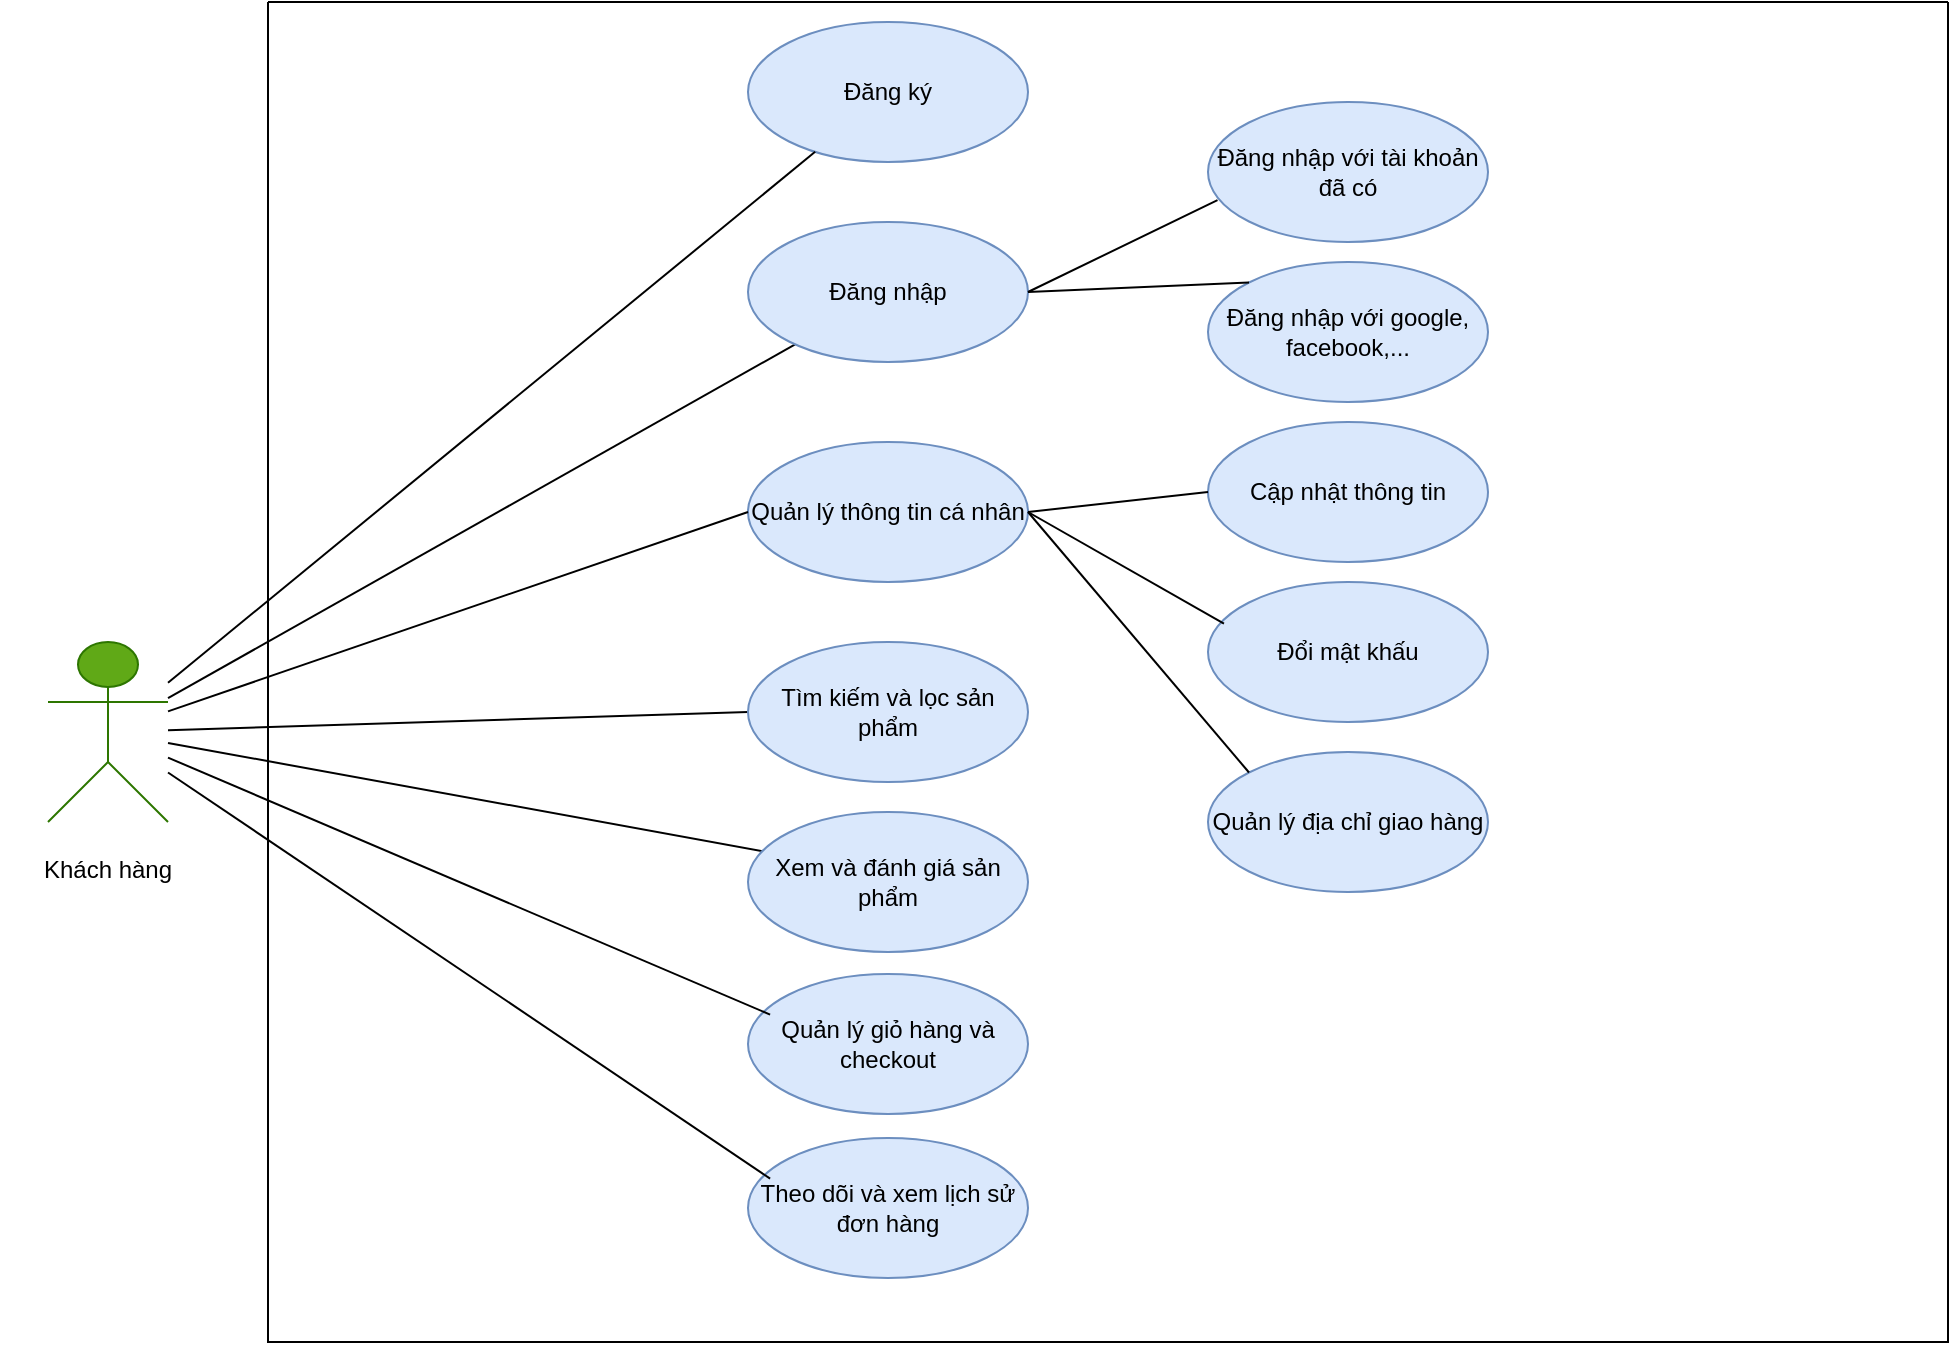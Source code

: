 <mxfile version="28.1.2" pages="4">
  <diagram name="customer-e-commerce" id="cPiEQBwPxB-29GMtI_Kw">
    <mxGraphModel dx="2383" dy="2084" grid="1" gridSize="10" guides="1" tooltips="1" connect="1" arrows="1" fold="1" page="1" pageScale="1" pageWidth="827" pageHeight="1169" math="0" shadow="0">
      <root>
        <mxCell id="0" />
        <mxCell id="1" parent="0" />
        <mxCell id="az-VOErMGj5CXUGxGSOb-2" value="Nhân viên bán hang" style="shape=umlActor;verticalLabelPosition=bottom;verticalAlign=top;html=1;outlineConnect=0;fillColor=#60a917;fontColor=#ffffff;strokeColor=#2D7600;" vertex="1" parent="1">
          <mxGeometry x="-790" y="210" width="60" height="90" as="geometry" />
        </mxCell>
        <mxCell id="az-VOErMGj5CXUGxGSOb-3" value="" style="endArrow=none;html=1;rounded=0;" edge="1" parent="1" source="az-VOErMGj5CXUGxGSOb-2" target="az-VOErMGj5CXUGxGSOb-8">
          <mxGeometry width="50" height="50" relative="1" as="geometry">
            <mxPoint x="210" y="260" as="sourcePoint" />
            <mxPoint x="260" y="210" as="targetPoint" />
          </mxGeometry>
        </mxCell>
        <mxCell id="az-VOErMGj5CXUGxGSOb-4" value="" style="endArrow=none;html=1;rounded=0;entryX=0;entryY=0.5;entryDx=0;entryDy=0;" edge="1" parent="1" source="az-VOErMGj5CXUGxGSOb-2" target="az-VOErMGj5CXUGxGSOb-10">
          <mxGeometry width="50" height="50" relative="1" as="geometry">
            <mxPoint x="-110" y="118" as="sourcePoint" />
            <mxPoint x="240" y="130" as="targetPoint" />
          </mxGeometry>
        </mxCell>
        <mxCell id="az-VOErMGj5CXUGxGSOb-5" value="" style="endArrow=none;html=1;rounded=0;entryX=0.079;entryY=0.29;entryDx=0;entryDy=0;entryPerimeter=0;" edge="1" parent="1" source="az-VOErMGj5CXUGxGSOb-2" target="az-VOErMGj5CXUGxGSOb-9">
          <mxGeometry width="50" height="50" relative="1" as="geometry">
            <mxPoint x="-90" y="233.35" as="sourcePoint" />
            <mxPoint x="72.715" y="210.004" as="targetPoint" />
          </mxGeometry>
        </mxCell>
        <mxCell id="az-VOErMGj5CXUGxGSOb-6" value="" style="swimlane;startSize=0;" vertex="1" parent="1">
          <mxGeometry x="-680" y="-110" width="840" height="670" as="geometry" />
        </mxCell>
        <mxCell id="az-VOErMGj5CXUGxGSOb-8" value="Đăng nhập" style="ellipse;whiteSpace=wrap;html=1;fillColor=#dae8fc;strokeColor=#6c8ebf;" vertex="1" parent="az-VOErMGj5CXUGxGSOb-6">
          <mxGeometry x="240" y="110" width="140" height="70" as="geometry" />
        </mxCell>
        <mxCell id="az-VOErMGj5CXUGxGSOb-9" value="Xem và đánh giá sản phẩm" style="ellipse;whiteSpace=wrap;html=1;fillColor=#dae8fc;strokeColor=#6c8ebf;" vertex="1" parent="az-VOErMGj5CXUGxGSOb-6">
          <mxGeometry x="240" y="405" width="140" height="70" as="geometry" />
        </mxCell>
        <mxCell id="az-VOErMGj5CXUGxGSOb-15" value="Đăng ký" style="ellipse;whiteSpace=wrap;html=1;fillColor=#dae8fc;strokeColor=#6c8ebf;" vertex="1" parent="az-VOErMGj5CXUGxGSOb-6">
          <mxGeometry x="240" y="10" width="140" height="70" as="geometry" />
        </mxCell>
        <mxCell id="az-VOErMGj5CXUGxGSOb-25" value="Đăng nhập với tài khoản đã có" style="ellipse;whiteSpace=wrap;html=1;fillColor=#dae8fc;strokeColor=#6c8ebf;" vertex="1" parent="az-VOErMGj5CXUGxGSOb-6">
          <mxGeometry x="470" y="50" width="140" height="70" as="geometry" />
        </mxCell>
        <mxCell id="az-VOErMGj5CXUGxGSOb-26" value="Đăng nhập với google, facebook,..." style="ellipse;whiteSpace=wrap;html=1;fillColor=#dae8fc;strokeColor=#6c8ebf;" vertex="1" parent="az-VOErMGj5CXUGxGSOb-6">
          <mxGeometry x="470" y="130" width="140" height="70" as="geometry" />
        </mxCell>
        <mxCell id="az-VOErMGj5CXUGxGSOb-28" value="" style="endArrow=none;html=1;rounded=0;entryX=0.034;entryY=0.701;entryDx=0;entryDy=0;entryPerimeter=0;exitX=1;exitY=0.5;exitDx=0;exitDy=0;" edge="1" parent="az-VOErMGj5CXUGxGSOb-6" source="az-VOErMGj5CXUGxGSOb-8" target="az-VOErMGj5CXUGxGSOb-25">
          <mxGeometry width="50" height="50" relative="1" as="geometry">
            <mxPoint y="309" as="sourcePoint" />
            <mxPoint x="259" y="262" as="targetPoint" />
          </mxGeometry>
        </mxCell>
        <mxCell id="az-VOErMGj5CXUGxGSOb-29" value="" style="endArrow=none;html=1;rounded=0;entryX=0;entryY=0;entryDx=0;entryDy=0;exitX=1;exitY=0.5;exitDx=0;exitDy=0;" edge="1" parent="az-VOErMGj5CXUGxGSOb-6" source="az-VOErMGj5CXUGxGSOb-8" target="az-VOErMGj5CXUGxGSOb-26">
          <mxGeometry width="50" height="50" relative="1" as="geometry">
            <mxPoint x="384" y="342" as="sourcePoint" />
            <mxPoint x="455" y="319" as="targetPoint" />
          </mxGeometry>
        </mxCell>
        <mxCell id="az-VOErMGj5CXUGxGSOb-10" value="Tìm kiếm và lọc sản phẩm" style="ellipse;whiteSpace=wrap;html=1;fillColor=#dae8fc;strokeColor=#6c8ebf;" vertex="1" parent="az-VOErMGj5CXUGxGSOb-6">
          <mxGeometry x="240" y="320" width="140" height="70" as="geometry" />
        </mxCell>
        <mxCell id="az-VOErMGj5CXUGxGSOb-32" value="Quản lý thông tin cá nhân" style="ellipse;whiteSpace=wrap;html=1;fillColor=#dae8fc;strokeColor=#6c8ebf;" vertex="1" parent="az-VOErMGj5CXUGxGSOb-6">
          <mxGeometry x="240" y="220" width="140" height="70" as="geometry" />
        </mxCell>
        <mxCell id="az-VOErMGj5CXUGxGSOb-33" value="Cập nhật thông tin" style="ellipse;whiteSpace=wrap;html=1;fillColor=#dae8fc;strokeColor=#6c8ebf;" vertex="1" parent="az-VOErMGj5CXUGxGSOb-6">
          <mxGeometry x="470" y="210" width="140" height="70" as="geometry" />
        </mxCell>
        <mxCell id="az-VOErMGj5CXUGxGSOb-34" value="" style="endArrow=none;html=1;rounded=0;entryX=0;entryY=0.5;entryDx=0;entryDy=0;exitX=1;exitY=0.5;exitDx=0;exitDy=0;" edge="1" parent="az-VOErMGj5CXUGxGSOb-6" target="az-VOErMGj5CXUGxGSOb-33" source="az-VOErMGj5CXUGxGSOb-32">
          <mxGeometry width="50" height="50" relative="1" as="geometry">
            <mxPoint x="390" y="315" as="sourcePoint" />
            <mxPoint x="269" y="432" as="targetPoint" />
          </mxGeometry>
        </mxCell>
        <mxCell id="az-VOErMGj5CXUGxGSOb-35" value="Đổi mật khấu" style="ellipse;whiteSpace=wrap;html=1;fillColor=#dae8fc;strokeColor=#6c8ebf;" vertex="1" parent="az-VOErMGj5CXUGxGSOb-6">
          <mxGeometry x="470" y="290" width="140" height="70" as="geometry" />
        </mxCell>
        <mxCell id="az-VOErMGj5CXUGxGSOb-36" value="" style="endArrow=none;html=1;rounded=0;entryX=0.057;entryY=0.298;entryDx=0;entryDy=0;exitX=1;exitY=0.5;exitDx=0;exitDy=0;entryPerimeter=0;" edge="1" parent="az-VOErMGj5CXUGxGSOb-6" target="az-VOErMGj5CXUGxGSOb-35" source="az-VOErMGj5CXUGxGSOb-32">
          <mxGeometry width="50" height="50" relative="1" as="geometry">
            <mxPoint x="380" y="315" as="sourcePoint" />
            <mxPoint x="269" y="512" as="targetPoint" />
          </mxGeometry>
        </mxCell>
        <mxCell id="az-VOErMGj5CXUGxGSOb-37" value="Quản lý địa chỉ giao hàng" style="ellipse;whiteSpace=wrap;html=1;fillColor=#dae8fc;strokeColor=#6c8ebf;" vertex="1" parent="az-VOErMGj5CXUGxGSOb-6">
          <mxGeometry x="470" y="375" width="140" height="70" as="geometry" />
        </mxCell>
        <mxCell id="az-VOErMGj5CXUGxGSOb-38" value="" style="endArrow=none;html=1;rounded=0;exitX=1;exitY=0.5;exitDx=0;exitDy=0;entryX=0;entryY=0;entryDx=0;entryDy=0;" edge="1" parent="az-VOErMGj5CXUGxGSOb-6" target="az-VOErMGj5CXUGxGSOb-37" source="az-VOErMGj5CXUGxGSOb-32">
          <mxGeometry width="50" height="50" relative="1" as="geometry">
            <mxPoint x="390" y="235" as="sourcePoint" />
            <mxPoint x="485" y="380" as="targetPoint" />
          </mxGeometry>
        </mxCell>
        <mxCell id="az-VOErMGj5CXUGxGSOb-40" value="Quản lý giỏ hàng và checkout" style="ellipse;whiteSpace=wrap;html=1;fillColor=#dae8fc;strokeColor=#6c8ebf;" vertex="1" parent="az-VOErMGj5CXUGxGSOb-6">
          <mxGeometry x="240" y="486" width="140" height="70" as="geometry" />
        </mxCell>
        <mxCell id="az-VOErMGj5CXUGxGSOb-41" value="Theo dõi và xem lịch sử đơn hàng" style="ellipse;whiteSpace=wrap;html=1;fillColor=#dae8fc;strokeColor=#6c8ebf;" vertex="1" parent="az-VOErMGj5CXUGxGSOb-6">
          <mxGeometry x="240" y="568" width="140" height="70" as="geometry" />
        </mxCell>
        <mxCell id="az-VOErMGj5CXUGxGSOb-21" value="&lt;div style=&quot;&quot;&gt;&lt;span style=&quot;text-wrap-mode: nowrap;&quot;&gt;Khách hàng&lt;/span&gt;&lt;/div&gt;" style="text;whiteSpace=wrap;html=1;align=center;" vertex="1" parent="1">
          <mxGeometry x="-810" y="310" width="100" height="30" as="geometry" />
        </mxCell>
        <mxCell id="az-VOErMGj5CXUGxGSOb-23" value="" style="endArrow=none;html=1;rounded=0;" edge="1" parent="1" source="az-VOErMGj5CXUGxGSOb-2" target="az-VOErMGj5CXUGxGSOb-15">
          <mxGeometry width="50" height="50" relative="1" as="geometry">
            <mxPoint x="-730" y="214" as="sourcePoint" />
            <mxPoint x="260" y="170" as="targetPoint" />
          </mxGeometry>
        </mxCell>
        <mxCell id="az-VOErMGj5CXUGxGSOb-31" value="" style="endArrow=none;html=1;rounded=0;entryX=0;entryY=0.5;entryDx=0;entryDy=0;" edge="1" parent="1" target="az-VOErMGj5CXUGxGSOb-32" source="az-VOErMGj5CXUGxGSOb-2">
          <mxGeometry width="50" height="50" relative="1" as="geometry">
            <mxPoint x="-730" y="187" as="sourcePoint" />
            <mxPoint x="240" y="70" as="targetPoint" />
          </mxGeometry>
        </mxCell>
        <mxCell id="az-VOErMGj5CXUGxGSOb-39" value="" style="endArrow=none;html=1;rounded=0;entryX=0.079;entryY=0.29;entryDx=0;entryDy=0;entryPerimeter=0;" edge="1" parent="1" target="az-VOErMGj5CXUGxGSOb-40" source="az-VOErMGj5CXUGxGSOb-2">
          <mxGeometry width="50" height="50" relative="1" as="geometry">
            <mxPoint x="-730" y="310" as="sourcePoint" />
            <mxPoint x="72.715" y="256.004" as="targetPoint" />
          </mxGeometry>
        </mxCell>
        <mxCell id="az-VOErMGj5CXUGxGSOb-42" value="" style="endArrow=none;html=1;rounded=0;entryX=0.079;entryY=0.29;entryDx=0;entryDy=0;entryPerimeter=0;" edge="1" parent="1" target="az-VOErMGj5CXUGxGSOb-41" source="az-VOErMGj5CXUGxGSOb-2">
          <mxGeometry width="50" height="50" relative="1" as="geometry">
            <mxPoint x="-730" y="350" as="sourcePoint" />
            <mxPoint x="72.715" y="338.004" as="targetPoint" />
          </mxGeometry>
        </mxCell>
      </root>
    </mxGraphModel>
  </diagram>
  <diagram id="0_pUNlOC_MCJtK1xNKQS" name="admin-e-commerce">
    <mxGraphModel dx="1968" dy="1840" grid="1" gridSize="10" guides="1" tooltips="1" connect="1" arrows="1" fold="1" page="1" pageScale="1" pageWidth="827" pageHeight="1169" math="0" shadow="0">
      <root>
        <mxCell id="0" />
        <mxCell id="1" parent="0" />
        <mxCell id="HETh0ZjaGT22PGpND4QP-6" value="" style="swimlane;startSize=0;" vertex="1" parent="1">
          <mxGeometry x="-350" y="-160" width="840" height="840" as="geometry" />
        </mxCell>
        <mxCell id="HETh0ZjaGT22PGpND4QP-7" value="Xem báo cáo doanh thu, lợi nhuận, phân tích" style="ellipse;whiteSpace=wrap;html=1;fillColor=#dae8fc;strokeColor=#6c8ebf;" vertex="1" parent="HETh0ZjaGT22PGpND4QP-6">
          <mxGeometry x="220" y="140" width="140" height="70" as="geometry" />
        </mxCell>
        <mxCell id="HETh0ZjaGT22PGpND4QP-10" value="Quản lý tài khoản người dùng" style="ellipse;whiteSpace=wrap;html=1;fillColor=#dae8fc;strokeColor=#6c8ebf;" vertex="1" parent="HETh0ZjaGT22PGpND4QP-6">
          <mxGeometry x="220" y="355" width="140" height="70" as="geometry" />
        </mxCell>
        <mxCell id="HETh0ZjaGT22PGpND4QP-11" style="edgeStyle=orthogonalEdgeStyle;rounded=0;orthogonalLoop=1;jettySize=auto;html=1;exitX=0.5;exitY=1;exitDx=0;exitDy=0;fillColor=#dae8fc;strokeColor=#6c8ebf;" edge="1" parent="HETh0ZjaGT22PGpND4QP-6" source="HETh0ZjaGT22PGpND4QP-10" target="HETh0ZjaGT22PGpND4QP-10">
          <mxGeometry relative="1" as="geometry" />
        </mxCell>
        <mxCell id="HETh0ZjaGT22PGpND4QP-12" value="Quản lý sản phẩm" style="ellipse;whiteSpace=wrap;html=1;rotation=0;fillColor=#dae8fc;strokeColor=#6c8ebf;" vertex="1" parent="HETh0ZjaGT22PGpND4QP-6">
          <mxGeometry x="220" y="230" width="140" height="80" as="geometry" />
        </mxCell>
        <mxCell id="HETh0ZjaGT22PGpND4QP-13" value="Đăng nhập bằng tài khoản quản trị" style="ellipse;whiteSpace=wrap;html=1;fillColor=#dae8fc;strokeColor=#6c8ebf;" vertex="1" parent="HETh0ZjaGT22PGpND4QP-6">
          <mxGeometry x="220" y="50" width="140" height="70" as="geometry" />
        </mxCell>
        <mxCell id="HETh0ZjaGT22PGpND4QP-29" value="Quản trị viên" style="shape=umlActor;verticalLabelPosition=bottom;verticalAlign=top;html=1;outlineConnect=0;fillColor=#fa6800;strokeColor=#C73500;fontColor=#000000;" vertex="1" parent="HETh0ZjaGT22PGpND4QP-6">
          <mxGeometry x="-130" y="290" width="60" height="90" as="geometry" />
        </mxCell>
        <mxCell id="HETh0ZjaGT22PGpND4QP-30" value="" style="endArrow=none;html=1;rounded=0;exitX=0.015;exitY=0.305;exitDx=0;exitDy=0;exitPerimeter=0;" edge="1" parent="HETh0ZjaGT22PGpND4QP-6" source="HETh0ZjaGT22PGpND4QP-10" target="HETh0ZjaGT22PGpND4QP-29">
          <mxGeometry width="50" height="50" relative="1" as="geometry">
            <mxPoint x="830" y="155" as="sourcePoint" />
            <mxPoint x="1170" y="100" as="targetPoint" />
          </mxGeometry>
        </mxCell>
        <mxCell id="HETh0ZjaGT22PGpND4QP-31" value="" style="endArrow=none;html=1;rounded=0;" edge="1" parent="HETh0ZjaGT22PGpND4QP-6" source="HETh0ZjaGT22PGpND4QP-12" target="HETh0ZjaGT22PGpND4QP-29">
          <mxGeometry width="50" height="50" relative="1" as="geometry">
            <mxPoint x="960" y="380" as="sourcePoint" />
            <mxPoint x="1170" y="100" as="targetPoint" />
          </mxGeometry>
        </mxCell>
        <mxCell id="HETh0ZjaGT22PGpND4QP-32" value="" style="endArrow=none;html=1;rounded=0;exitX=0;exitY=0.5;exitDx=0;exitDy=0;" edge="1" parent="HETh0ZjaGT22PGpND4QP-6" source="HETh0ZjaGT22PGpND4QP-7" target="HETh0ZjaGT22PGpND4QP-29">
          <mxGeometry width="50" height="50" relative="1" as="geometry">
            <mxPoint x="954" y="362" as="sourcePoint" />
            <mxPoint x="1170" y="100" as="targetPoint" />
          </mxGeometry>
        </mxCell>
        <mxCell id="HETh0ZjaGT22PGpND4QP-34" value="" style="endArrow=none;html=1;rounded=0;exitX=0.07;exitY=0.727;exitDx=0;exitDy=0;exitPerimeter=0;" edge="1" parent="HETh0ZjaGT22PGpND4QP-6" source="HETh0ZjaGT22PGpND4QP-13" target="HETh0ZjaGT22PGpND4QP-29">
          <mxGeometry width="50" height="50" relative="1" as="geometry">
            <mxPoint x="820" y="-32" as="sourcePoint" />
            <mxPoint x="-90" y="180" as="targetPoint" />
          </mxGeometry>
        </mxCell>
        <mxCell id="lhJLu8uviC_TkZAQ-FWv-1" value="Quản lý đơn hàng" style="ellipse;whiteSpace=wrap;html=1;fillColor=#dae8fc;strokeColor=#6c8ebf;" vertex="1" parent="HETh0ZjaGT22PGpND4QP-6">
          <mxGeometry x="220" y="490" width="140" height="70" as="geometry" />
        </mxCell>
        <mxCell id="lhJLu8uviC_TkZAQ-FWv-2" value="" style="endArrow=none;html=1;rounded=0;exitX=0.015;exitY=0.305;exitDx=0;exitDy=0;exitPerimeter=0;" edge="1" parent="HETh0ZjaGT22PGpND4QP-6" source="lhJLu8uviC_TkZAQ-FWv-1" target="HETh0ZjaGT22PGpND4QP-29">
          <mxGeometry width="50" height="50" relative="1" as="geometry">
            <mxPoint x="830" y="247" as="sourcePoint" />
            <mxPoint x="-70" y="430" as="targetPoint" />
          </mxGeometry>
        </mxCell>
        <mxCell id="lhJLu8uviC_TkZAQ-FWv-3" value="Quản lý chương trình khuyến mãi" style="ellipse;whiteSpace=wrap;html=1;fillColor=#dae8fc;strokeColor=#6c8ebf;" vertex="1" parent="HETh0ZjaGT22PGpND4QP-6">
          <mxGeometry x="220" y="640" width="140" height="70" as="geometry" />
        </mxCell>
        <mxCell id="lhJLu8uviC_TkZAQ-FWv-4" value="" style="endArrow=none;html=1;rounded=0;exitX=0.015;exitY=0.305;exitDx=0;exitDy=0;exitPerimeter=0;" edge="1" parent="HETh0ZjaGT22PGpND4QP-6" source="lhJLu8uviC_TkZAQ-FWv-3" target="HETh0ZjaGT22PGpND4QP-29">
          <mxGeometry width="50" height="50" relative="1" as="geometry">
            <mxPoint x="830" y="330" as="sourcePoint" />
            <mxPoint x="-70" y="430" as="targetPoint" />
          </mxGeometry>
        </mxCell>
        <mxCell id="lhJLu8uviC_TkZAQ-FWv-5" value="Thêm, sửa và xóa sp" style="ellipse;whiteSpace=wrap;html=1;rotation=0;fillColor=#dae8fc;strokeColor=#6c8ebf;" vertex="1" parent="HETh0ZjaGT22PGpND4QP-6">
          <mxGeometry x="410" y="150" width="140" height="80" as="geometry" />
        </mxCell>
        <mxCell id="lhJLu8uviC_TkZAQ-FWv-6" value="" style="endArrow=none;html=1;rounded=0;exitX=0.08;exitY=0.812;exitDx=0;exitDy=0;exitPerimeter=0;entryX=1;entryY=0.5;entryDx=0;entryDy=0;" edge="1" parent="HETh0ZjaGT22PGpND4QP-6" source="lhJLu8uviC_TkZAQ-FWv-5" target="HETh0ZjaGT22PGpND4QP-12">
          <mxGeometry width="50" height="50" relative="1" as="geometry">
            <mxPoint x="231" y="316" as="sourcePoint" />
            <mxPoint x="-60" y="342" as="targetPoint" />
          </mxGeometry>
        </mxCell>
        <mxCell id="lhJLu8uviC_TkZAQ-FWv-7" value="Quản lý danh mục" style="ellipse;whiteSpace=wrap;html=1;rotation=0;fillColor=#dae8fc;strokeColor=#6c8ebf;" vertex="1" parent="HETh0ZjaGT22PGpND4QP-6">
          <mxGeometry x="410" y="240" width="140" height="80" as="geometry" />
        </mxCell>
        <mxCell id="lhJLu8uviC_TkZAQ-FWv-9" value="Quản lý tồn kho" style="ellipse;whiteSpace=wrap;html=1;rotation=0;fillColor=#dae8fc;strokeColor=#6c8ebf;" vertex="1" parent="HETh0ZjaGT22PGpND4QP-6">
          <mxGeometry x="410" y="330" width="140" height="80" as="geometry" />
        </mxCell>
        <mxCell id="lhJLu8uviC_TkZAQ-FWv-10" value="" style="endArrow=none;html=1;rounded=0;entryX=0.988;entryY=0.695;entryDx=0;entryDy=0;entryPerimeter=0;" edge="1" parent="HETh0ZjaGT22PGpND4QP-6" source="lhJLu8uviC_TkZAQ-FWv-9" target="HETh0ZjaGT22PGpND4QP-12">
          <mxGeometry width="50" height="50" relative="1" as="geometry">
            <mxPoint x="244" y="486" as="sourcePoint" />
            <mxPoint x="360" y="447" as="targetPoint" />
          </mxGeometry>
        </mxCell>
        <mxCell id="lhJLu8uviC_TkZAQ-FWv-8" value="" style="endArrow=none;html=1;rounded=0;entryX=0.998;entryY=0.62;entryDx=0;entryDy=0;entryPerimeter=0;" edge="1" parent="HETh0ZjaGT22PGpND4QP-6" source="lhJLu8uviC_TkZAQ-FWv-7" target="HETh0ZjaGT22PGpND4QP-12">
          <mxGeometry width="50" height="50" relative="1" as="geometry">
            <mxPoint x="241" y="326" as="sourcePoint" />
            <mxPoint x="357" y="287" as="targetPoint" />
          </mxGeometry>
        </mxCell>
        <mxCell id="lhJLu8uviC_TkZAQ-FWv-11" value="Xem và lọc danh sách" style="ellipse;whiteSpace=wrap;html=1;rotation=0;fillColor=#dae8fc;strokeColor=#6c8ebf;" vertex="1" parent="HETh0ZjaGT22PGpND4QP-6">
          <mxGeometry x="410" y="430" width="140" height="80" as="geometry" />
        </mxCell>
        <mxCell id="lhJLu8uviC_TkZAQ-FWv-12" value="" style="endArrow=none;html=1;rounded=0;exitX=0.033;exitY=0.627;exitDx=0;exitDy=0;exitPerimeter=0;entryX=1;entryY=0.5;entryDx=0;entryDy=0;" edge="1" parent="HETh0ZjaGT22PGpND4QP-6" source="lhJLu8uviC_TkZAQ-FWv-11" target="lhJLu8uviC_TkZAQ-FWv-1">
          <mxGeometry width="50" height="50" relative="1" as="geometry">
            <mxPoint x="231" y="576" as="sourcePoint" />
            <mxPoint x="350" y="477" as="targetPoint" />
          </mxGeometry>
        </mxCell>
        <mxCell id="lhJLu8uviC_TkZAQ-FWv-13" value="Xem chi tiết và cập nhật trạng thái đơn" style="ellipse;whiteSpace=wrap;html=1;rotation=0;fillColor=#dae8fc;strokeColor=#6c8ebf;" vertex="1" parent="HETh0ZjaGT22PGpND4QP-6">
          <mxGeometry x="410" y="520" width="140" height="80" as="geometry" />
        </mxCell>
        <mxCell id="lhJLu8uviC_TkZAQ-FWv-14" value="" style="endArrow=none;html=1;rounded=0;exitX=0.033;exitY=0.627;exitDx=0;exitDy=0;exitPerimeter=0;entryX=0.996;entryY=0.639;entryDx=0;entryDy=0;entryPerimeter=0;" edge="1" parent="HETh0ZjaGT22PGpND4QP-6" source="lhJLu8uviC_TkZAQ-FWv-13" target="lhJLu8uviC_TkZAQ-FWv-1">
          <mxGeometry width="50" height="50" relative="1" as="geometry">
            <mxPoint x="231" y="666" as="sourcePoint" />
            <mxPoint x="360" y="567" as="targetPoint" />
          </mxGeometry>
        </mxCell>
        <mxCell id="lhJLu8uviC_TkZAQ-FWv-17" value="Xem danh sách mã giảm giá" style="ellipse;whiteSpace=wrap;html=1;rotation=0;fillColor=#dae8fc;strokeColor=#6c8ebf;" vertex="1" parent="HETh0ZjaGT22PGpND4QP-6">
          <mxGeometry x="410" y="610" width="140" height="80" as="geometry" />
        </mxCell>
        <mxCell id="lhJLu8uviC_TkZAQ-FWv-18" value="" style="endArrow=none;html=1;rounded=0;exitX=0.033;exitY=0.627;exitDx=0;exitDy=0;exitPerimeter=0;entryX=1;entryY=0.5;entryDx=0;entryDy=0;" edge="1" parent="HETh0ZjaGT22PGpND4QP-6" source="lhJLu8uviC_TkZAQ-FWv-17" target="lhJLu8uviC_TkZAQ-FWv-3">
          <mxGeometry width="50" height="50" relative="1" as="geometry">
            <mxPoint x="231" y="756" as="sourcePoint" />
            <mxPoint x="360" y="657" as="targetPoint" />
          </mxGeometry>
        </mxCell>
        <mxCell id="lhJLu8uviC_TkZAQ-FWv-19" value="Tạo mã giảm giá" style="ellipse;whiteSpace=wrap;html=1;rotation=0;fillColor=#dae8fc;strokeColor=#6c8ebf;" vertex="1" parent="HETh0ZjaGT22PGpND4QP-6">
          <mxGeometry x="410" y="704.5" width="140" height="80" as="geometry" />
        </mxCell>
        <mxCell id="lhJLu8uviC_TkZAQ-FWv-20" value="" style="endArrow=none;html=1;rounded=0;exitX=0.033;exitY=0.627;exitDx=0;exitDy=0;exitPerimeter=0;entryX=0.956;entryY=0.724;entryDx=0;entryDy=0;entryPerimeter=0;" edge="1" parent="HETh0ZjaGT22PGpND4QP-6" source="lhJLu8uviC_TkZAQ-FWv-19" target="lhJLu8uviC_TkZAQ-FWv-3">
          <mxGeometry width="50" height="50" relative="1" as="geometry">
            <mxPoint x="231" y="850.5" as="sourcePoint" />
            <mxPoint x="360" y="769.5" as="targetPoint" />
          </mxGeometry>
        </mxCell>
      </root>
    </mxGraphModel>
  </diagram>
  <diagram id="KO2moS5R_ovhM4cRQh02" name="ERD-NodeJS-E-commerce">
    <mxGraphModel dx="1832" dy="1761" grid="1" gridSize="10" guides="1" tooltips="1" connect="1" arrows="1" fold="1" page="1" pageScale="1" pageWidth="827" pageHeight="1169" math="0" shadow="0">
      <root>
        <mxCell id="0" />
        <mxCell id="1" parent="0" />
        <mxCell id="DD9Y2XtaBl3o6AyyHg-x-114" style="edgeStyle=orthogonalEdgeStyle;rounded=0;orthogonalLoop=1;jettySize=auto;html=1;" parent="1" source="DD9Y2XtaBl3o6AyyHg-x-1" target="DD9Y2XtaBl3o6AyyHg-x-47" edge="1">
          <mxGeometry relative="1" as="geometry" />
        </mxCell>
        <mxCell id="DD9Y2XtaBl3o6AyyHg-x-116" style="edgeStyle=orthogonalEdgeStyle;rounded=0;orthogonalLoop=1;jettySize=auto;html=1;" parent="1" source="DD9Y2XtaBl3o6AyyHg-x-1" target="DD9Y2XtaBl3o6AyyHg-x-12" edge="1">
          <mxGeometry relative="1" as="geometry" />
        </mxCell>
        <mxCell id="DD9Y2XtaBl3o6AyyHg-x-1" value="Users" style="swimlane;fontStyle=0;childLayout=stackLayout;horizontal=1;startSize=30;horizontalStack=0;resizeParent=1;resizeParentMax=0;resizeLast=0;collapsible=1;marginBottom=0;whiteSpace=wrap;html=1;" parent="1" vertex="1">
          <mxGeometry x="360" y="650" width="140" height="300" as="geometry" />
        </mxCell>
        <mxCell id="DD9Y2XtaBl3o6AyyHg-x-2" value="id" style="text;strokeColor=none;fillColor=none;align=left;verticalAlign=middle;spacingLeft=4;spacingRight=4;overflow=hidden;points=[[0,0.5],[1,0.5]];portConstraint=eastwest;rotatable=0;whiteSpace=wrap;html=1;" parent="DD9Y2XtaBl3o6AyyHg-x-1" vertex="1">
          <mxGeometry y="30" width="140" height="30" as="geometry" />
        </mxCell>
        <mxCell id="DD9Y2XtaBl3o6AyyHg-x-4" value="username" style="text;strokeColor=none;fillColor=none;align=left;verticalAlign=middle;spacingLeft=4;spacingRight=4;overflow=hidden;points=[[0,0.5],[1,0.5]];portConstraint=eastwest;rotatable=0;whiteSpace=wrap;html=1;" parent="DD9Y2XtaBl3o6AyyHg-x-1" vertex="1">
          <mxGeometry y="60" width="140" height="30" as="geometry" />
        </mxCell>
        <mxCell id="DD9Y2XtaBl3o6AyyHg-x-7" value="password" style="text;strokeColor=none;fillColor=none;align=left;verticalAlign=middle;spacingLeft=4;spacingRight=4;overflow=hidden;points=[[0,0.5],[1,0.5]];portConstraint=eastwest;rotatable=0;whiteSpace=wrap;html=1;" parent="DD9Y2XtaBl3o6AyyHg-x-1" vertex="1">
          <mxGeometry y="90" width="140" height="30" as="geometry" />
        </mxCell>
        <mxCell id="DD9Y2XtaBl3o6AyyHg-x-9" value="full_name" style="text;strokeColor=none;fillColor=none;align=left;verticalAlign=middle;spacingLeft=4;spacingRight=4;overflow=hidden;points=[[0,0.5],[1,0.5]];portConstraint=eastwest;rotatable=0;whiteSpace=wrap;html=1;" parent="DD9Y2XtaBl3o6AyyHg-x-1" vertex="1">
          <mxGeometry y="120" width="140" height="30" as="geometry" />
        </mxCell>
        <mxCell id="DD9Y2XtaBl3o6AyyHg-x-8" value="status" style="text;strokeColor=none;fillColor=none;align=left;verticalAlign=middle;spacingLeft=4;spacingRight=4;overflow=hidden;points=[[0,0.5],[1,0.5]];portConstraint=eastwest;rotatable=0;whiteSpace=wrap;html=1;" parent="DD9Y2XtaBl3o6AyyHg-x-1" vertex="1">
          <mxGeometry y="150" width="140" height="30" as="geometry" />
        </mxCell>
        <mxCell id="DD9Y2XtaBl3o6AyyHg-x-11" value="provider" style="text;strokeColor=none;fillColor=none;align=left;verticalAlign=middle;spacingLeft=4;spacingRight=4;overflow=hidden;points=[[0,0.5],[1,0.5]];portConstraint=eastwest;rotatable=0;whiteSpace=wrap;html=1;" parent="DD9Y2XtaBl3o6AyyHg-x-1" vertex="1">
          <mxGeometry y="180" width="140" height="30" as="geometry" />
        </mxCell>
        <mxCell id="DD9Y2XtaBl3o6AyyHg-x-69" value="role" style="text;strokeColor=none;fillColor=none;align=left;verticalAlign=middle;spacingLeft=4;spacingRight=4;overflow=hidden;points=[[0,0.5],[1,0.5]];portConstraint=eastwest;rotatable=0;whiteSpace=wrap;html=1;" parent="DD9Y2XtaBl3o6AyyHg-x-1" vertex="1">
          <mxGeometry y="210" width="140" height="30" as="geometry" />
        </mxCell>
        <mxCell id="DD9Y2XtaBl3o6AyyHg-x-70" value="email" style="text;strokeColor=none;fillColor=none;align=left;verticalAlign=middle;spacingLeft=4;spacingRight=4;overflow=hidden;points=[[0,0.5],[1,0.5]];portConstraint=eastwest;rotatable=0;whiteSpace=wrap;html=1;" parent="DD9Y2XtaBl3o6AyyHg-x-1" vertex="1">
          <mxGeometry y="240" width="140" height="30" as="geometry" />
        </mxCell>
        <mxCell id="DD9Y2XtaBl3o6AyyHg-x-10" value="point" style="text;strokeColor=none;fillColor=none;align=left;verticalAlign=middle;spacingLeft=4;spacingRight=4;overflow=hidden;points=[[0,0.5],[1,0.5]];portConstraint=eastwest;rotatable=0;whiteSpace=wrap;html=1;" parent="DD9Y2XtaBl3o6AyyHg-x-1" vertex="1">
          <mxGeometry y="270" width="140" height="30" as="geometry" />
        </mxCell>
        <mxCell id="DD9Y2XtaBl3o6AyyHg-x-119" style="edgeStyle=orthogonalEdgeStyle;rounded=0;orthogonalLoop=1;jettySize=auto;html=1;" parent="1" source="DD9Y2XtaBl3o6AyyHg-x-12" target="DD9Y2XtaBl3o6AyyHg-x-51" edge="1">
          <mxGeometry relative="1" as="geometry" />
        </mxCell>
        <mxCell id="DD9Y2XtaBl3o6AyyHg-x-123" style="edgeStyle=orthogonalEdgeStyle;rounded=0;orthogonalLoop=1;jettySize=auto;html=1;" parent="1" source="DD9Y2XtaBl3o6AyyHg-x-12" target="DD9Y2XtaBl3o6AyyHg-x-32" edge="1">
          <mxGeometry relative="1" as="geometry" />
        </mxCell>
        <mxCell id="DD9Y2XtaBl3o6AyyHg-x-12" value="Products" style="swimlane;fontStyle=0;childLayout=stackLayout;horizontal=1;startSize=30;horizontalStack=0;resizeParent=1;resizeParentMax=0;resizeLast=0;collapsible=1;marginBottom=0;whiteSpace=wrap;html=1;" parent="1" vertex="1">
          <mxGeometry x="230" y="95" width="140" height="210" as="geometry" />
        </mxCell>
        <mxCell id="DD9Y2XtaBl3o6AyyHg-x-13" value="product_id" style="text;strokeColor=none;fillColor=none;align=left;verticalAlign=middle;spacingLeft=4;spacingRight=4;overflow=hidden;points=[[0,0.5],[1,0.5]];portConstraint=eastwest;rotatable=0;whiteSpace=wrap;html=1;" parent="DD9Y2XtaBl3o6AyyHg-x-12" vertex="1">
          <mxGeometry y="30" width="140" height="30" as="geometry" />
        </mxCell>
        <mxCell id="DD9Y2XtaBl3o6AyyHg-x-14" value="name" style="text;strokeColor=none;fillColor=none;align=left;verticalAlign=middle;spacingLeft=4;spacingRight=4;overflow=hidden;points=[[0,0.5],[1,0.5]];portConstraint=eastwest;rotatable=0;whiteSpace=wrap;html=1;" parent="DD9Y2XtaBl3o6AyyHg-x-12" vertex="1">
          <mxGeometry y="60" width="140" height="30" as="geometry" />
        </mxCell>
        <mxCell id="DD9Y2XtaBl3o6AyyHg-x-23" value="brand" style="text;strokeColor=none;fillColor=none;align=left;verticalAlign=middle;spacingLeft=4;spacingRight=4;overflow=hidden;points=[[0,0.5],[1,0.5]];portConstraint=eastwest;rotatable=0;whiteSpace=wrap;html=1;" parent="DD9Y2XtaBl3o6AyyHg-x-12" vertex="1">
          <mxGeometry y="90" width="140" height="30" as="geometry" />
        </mxCell>
        <mxCell id="DD9Y2XtaBl3o6AyyHg-x-20" value="description" style="text;strokeColor=none;fillColor=none;align=left;verticalAlign=middle;spacingLeft=4;spacingRight=4;overflow=hidden;points=[[0,0.5],[1,0.5]];portConstraint=eastwest;rotatable=0;whiteSpace=wrap;html=1;" parent="DD9Y2XtaBl3o6AyyHg-x-12" vertex="1">
          <mxGeometry y="120" width="140" height="30" as="geometry" />
        </mxCell>
        <mxCell id="DD9Y2XtaBl3o6AyyHg-x-15" value="create_at&lt;span style=&quot;color: rgba(0, 0, 0, 0); font-family: monospace; font-size: 0px; text-wrap-mode: nowrap;&quot;&gt;%3CmxGraphModel%3E%3Croot%3E%3CmxCell%20id%3D%220%22%2F%3E%3CmxCell%20id%3D%221%22%20parent%3D%220%22%2F%3E%3CmxCell%20id%3D%222%22%20value%3D%22description%22%20style%3D%22text%3BstrokeColor%3Dnone%3BfillColor%3Dnone%3Balign%3Dleft%3BverticalAlign%3Dmiddle%3BspacingLeft%3D4%3BspacingRight%3D4%3Boverflow%3Dhidden%3Bpoints%3D%5B%5B0%2C0.5%5D%2C%5B1%2C0.5%5D%5D%3BportConstraint%3Deastwest%3Brotatable%3D0%3BwhiteSpace%3Dwrap%3Bhtml%3D1%3B%22%20vertex%3D%221%22%20parent%3D%221%22%3E%3CmxGeometry%20x%3D%22330%22%20y%3D%22200%22%20width%3D%22140%22%20height%3D%2230%22%20as%3D%22geometry%22%2F%3E%3C%2FmxCell%3E%3C%2Froot%3E%3C%2FmxGraphModel%3E&lt;/span&gt;" style="text;strokeColor=none;fillColor=none;align=left;verticalAlign=middle;spacingLeft=4;spacingRight=4;overflow=hidden;points=[[0,0.5],[1,0.5]];portConstraint=eastwest;rotatable=0;whiteSpace=wrap;html=1;" parent="DD9Y2XtaBl3o6AyyHg-x-12" vertex="1">
          <mxGeometry y="150" width="140" height="30" as="geometry" />
        </mxCell>
        <mxCell id="DD9Y2XtaBl3o6AyyHg-x-21" value="update_at&lt;span style=&quot;color: rgba(0, 0, 0, 0); font-family: monospace; font-size: 0px; text-wrap-mode: nowrap;&quot;&gt;%3CmxGraphModel%3E%3Croot%3E%3CmxCell%20id%3D%220%22%2F%3E%3CmxCell%20id%3D%221%22%20parent%3D%220%22%2F%3E%3CmxCell%20id%3D%222%22%20value%3D%22description%22%20style%3D%22text%3BstrokeColor%3Dnone%3BfillColor%3Dnone%3Balign%3Dleft%3BverticalAlign%3Dmiddle%3BspacingLeft%3D4%3BspacingRight%3D4%3Boverflow%3Dhidden%3Bpoints%3D%5B%5B0%2C0.5%5D%2C%5B1%2C0.5%5D%5D%3BportConstraint%3Deastwest%3Brotatable%3D0%3BwhiteSpace%3Dwrap%3Bhtml%3D1%3B%22%20vertex%3D%221%22%20parent%3D%221%22%3E%3CmxGeometry%20x%3D%22330%22%20y%3D%22200%22%20width%3D%22140%22%20height%3D%2230%22%20as%3D%22geometry%22%2F%3E%3C%2FmxCell%3E%3C%2Froot%3E%3C%2FmxGraphModel%3E&lt;/span&gt;" style="text;strokeColor=none;fillColor=none;align=left;verticalAlign=middle;spacingLeft=4;spacingRight=4;overflow=hidden;points=[[0,0.5],[1,0.5]];portConstraint=eastwest;rotatable=0;whiteSpace=wrap;html=1;" parent="DD9Y2XtaBl3o6AyyHg-x-12" vertex="1">
          <mxGeometry y="180" width="140" height="30" as="geometry" />
        </mxCell>
        <mxCell id="DD9Y2XtaBl3o6AyyHg-x-24" value="ProductImages" style="swimlane;fontStyle=0;childLayout=stackLayout;horizontal=1;startSize=30;horizontalStack=0;resizeParent=1;resizeParentMax=0;resizeLast=0;collapsible=1;marginBottom=0;whiteSpace=wrap;html=1;" parent="1" vertex="1">
          <mxGeometry y="30" width="140" height="90" as="geometry" />
        </mxCell>
        <mxCell id="DD9Y2XtaBl3o6AyyHg-x-31" value="id" style="text;strokeColor=none;fillColor=none;align=left;verticalAlign=middle;spacingLeft=4;spacingRight=4;overflow=hidden;points=[[0,0.5],[1,0.5]];portConstraint=eastwest;rotatable=0;whiteSpace=wrap;html=1;" parent="DD9Y2XtaBl3o6AyyHg-x-24" vertex="1">
          <mxGeometry y="30" width="140" height="30" as="geometry" />
        </mxCell>
        <mxCell id="DD9Y2XtaBl3o6AyyHg-x-26" value="img_url" style="text;strokeColor=none;fillColor=none;align=left;verticalAlign=middle;spacingLeft=4;spacingRight=4;overflow=hidden;points=[[0,0.5],[1,0.5]];portConstraint=eastwest;rotatable=0;whiteSpace=wrap;html=1;" parent="DD9Y2XtaBl3o6AyyHg-x-24" vertex="1">
          <mxGeometry y="60" width="140" height="30" as="geometry" />
        </mxCell>
        <mxCell id="DD9Y2XtaBl3o6AyyHg-x-32" value="ProductVariants" style="swimlane;fontStyle=0;childLayout=stackLayout;horizontal=1;startSize=30;horizontalStack=0;resizeParent=1;resizeParentMax=0;resizeLast=0;collapsible=1;marginBottom=0;whiteSpace=wrap;html=1;" parent="1" vertex="1">
          <mxGeometry x="230" y="-150" width="140" height="210" as="geometry" />
        </mxCell>
        <mxCell id="DD9Y2XtaBl3o6AyyHg-x-33" value="id" style="text;strokeColor=none;fillColor=none;align=left;verticalAlign=middle;spacingLeft=4;spacingRight=4;overflow=hidden;points=[[0,0.5],[1,0.5]];portConstraint=eastwest;rotatable=0;whiteSpace=wrap;html=1;" parent="DD9Y2XtaBl3o6AyyHg-x-32" vertex="1">
          <mxGeometry y="30" width="140" height="30" as="geometry" />
        </mxCell>
        <mxCell id="DD9Y2XtaBl3o6AyyHg-x-34" value="color" style="text;strokeColor=none;fillColor=none;align=left;verticalAlign=middle;spacingLeft=4;spacingRight=4;overflow=hidden;points=[[0,0.5],[1,0.5]];portConstraint=eastwest;rotatable=0;whiteSpace=wrap;html=1;" parent="DD9Y2XtaBl3o6AyyHg-x-32" vertex="1">
          <mxGeometry y="60" width="140" height="30" as="geometry" />
        </mxCell>
        <mxCell id="DD9Y2XtaBl3o6AyyHg-x-37" value="stock_quantity" style="text;strokeColor=none;fillColor=none;align=left;verticalAlign=middle;spacingLeft=4;spacingRight=4;overflow=hidden;points=[[0,0.5],[1,0.5]];portConstraint=eastwest;rotatable=0;whiteSpace=wrap;html=1;" parent="DD9Y2XtaBl3o6AyyHg-x-32" vertex="1">
          <mxGeometry y="90" width="140" height="30" as="geometry" />
        </mxCell>
        <mxCell id="DD9Y2XtaBl3o6AyyHg-x-38" value="price" style="text;strokeColor=none;fillColor=none;align=left;verticalAlign=middle;spacingLeft=4;spacingRight=4;overflow=hidden;points=[[0,0.5],[1,0.5]];portConstraint=eastwest;rotatable=0;whiteSpace=wrap;html=1;" parent="DD9Y2XtaBl3o6AyyHg-x-32" vertex="1">
          <mxGeometry y="120" width="140" height="30" as="geometry" />
        </mxCell>
        <mxCell id="DD9Y2XtaBl3o6AyyHg-x-39" value="original_price" style="text;strokeColor=none;fillColor=none;align=left;verticalAlign=middle;spacingLeft=4;spacingRight=4;overflow=hidden;points=[[0,0.5],[1,0.5]];portConstraint=eastwest;rotatable=0;whiteSpace=wrap;html=1;" parent="DD9Y2XtaBl3o6AyyHg-x-32" vertex="1">
          <mxGeometry y="150" width="140" height="30" as="geometry" />
        </mxCell>
        <mxCell id="DD9Y2XtaBl3o6AyyHg-x-35" value="capacity" style="text;strokeColor=none;fillColor=none;align=left;verticalAlign=middle;spacingLeft=4;spacingRight=4;overflow=hidden;points=[[0,0.5],[1,0.5]];portConstraint=eastwest;rotatable=0;whiteSpace=wrap;html=1;" parent="DD9Y2XtaBl3o6AyyHg-x-32" vertex="1">
          <mxGeometry y="180" width="140" height="30" as="geometry" />
        </mxCell>
        <mxCell id="DD9Y2XtaBl3o6AyyHg-x-117" style="edgeStyle=orthogonalEdgeStyle;rounded=0;orthogonalLoop=1;jettySize=auto;html=1;" parent="1" source="DD9Y2XtaBl3o6AyyHg-x-40" target="DD9Y2XtaBl3o6AyyHg-x-57" edge="1">
          <mxGeometry relative="1" as="geometry" />
        </mxCell>
        <mxCell id="DD9Y2XtaBl3o6AyyHg-x-118" style="edgeStyle=orthogonalEdgeStyle;rounded=0;orthogonalLoop=1;jettySize=auto;html=1;" parent="1" source="DD9Y2XtaBl3o6AyyHg-x-40" target="DD9Y2XtaBl3o6AyyHg-x-47" edge="1">
          <mxGeometry relative="1" as="geometry" />
        </mxCell>
        <mxCell id="DD9Y2XtaBl3o6AyyHg-x-120" style="edgeStyle=orthogonalEdgeStyle;rounded=0;orthogonalLoop=1;jettySize=auto;html=1;" parent="1" source="DD9Y2XtaBl3o6AyyHg-x-40" target="DD9Y2XtaBl3o6AyyHg-x-63" edge="1">
          <mxGeometry relative="1" as="geometry" />
        </mxCell>
        <mxCell id="DD9Y2XtaBl3o6AyyHg-x-121" style="edgeStyle=orthogonalEdgeStyle;rounded=0;orthogonalLoop=1;jettySize=auto;html=1;" parent="1" source="DD9Y2XtaBl3o6AyyHg-x-40" target="DD9Y2XtaBl3o6AyyHg-x-100" edge="1">
          <mxGeometry relative="1" as="geometry" />
        </mxCell>
        <mxCell id="DD9Y2XtaBl3o6AyyHg-x-40" value="Orders" style="swimlane;fontStyle=0;childLayout=stackLayout;horizontal=1;startSize=30;horizontalStack=0;resizeParent=1;resizeParentMax=0;resizeLast=0;collapsible=1;marginBottom=0;whiteSpace=wrap;html=1;" parent="1" vertex="1">
          <mxGeometry x="10" y="340" width="140" height="360" as="geometry" />
        </mxCell>
        <mxCell id="DD9Y2XtaBl3o6AyyHg-x-41" value="order_id" style="text;strokeColor=none;fillColor=none;align=left;verticalAlign=middle;spacingLeft=4;spacingRight=4;overflow=hidden;points=[[0,0.5],[1,0.5]];portConstraint=eastwest;rotatable=0;whiteSpace=wrap;html=1;" parent="DD9Y2XtaBl3o6AyyHg-x-40" vertex="1">
          <mxGeometry y="30" width="140" height="30" as="geometry" />
        </mxCell>
        <mxCell id="DD9Y2XtaBl3o6AyyHg-x-45" value="create_at&lt;span style=&quot;color: rgba(0, 0, 0, 0); font-family: monospace; font-size: 0px; text-wrap-mode: nowrap;&quot;&gt;%3CmxGraphModel%3E%3Croot%3E%3CmxCell%20id%3D%220%22%2F%3E%3CmxCell%20id%3D%221%22%20parent%3D%220%22%2F%3E%3CmxCell%20id%3D%222%22%20value%3D%22description%22%20style%3D%22text%3BstrokeColor%3Dnone%3BfillColor%3Dnone%3Balign%3Dleft%3BverticalAlign%3Dmiddle%3BspacingLeft%3D4%3BspacingRight%3D4%3Boverflow%3Dhidden%3Bpoints%3D%5B%5B0%2C0.5%5D%2C%5B1%2C0.5%5D%5D%3BportConstraint%3Deastwest%3Brotatable%3D0%3BwhiteSpace%3Dwrap%3Bhtml%3D1%3B%22%20vertex%3D%221%22%20parent%3D%221%22%3E%3CmxGeometry%20x%3D%22330%22%20y%3D%22200%22%20width%3D%22140%22%20height%3D%2230%22%20as%3D%22geometry%22%2F%3E%3C%2FmxCell%3E%3C%2Froot%3E%3C%2FmxGraphModel%3E&lt;/span&gt;" style="text;strokeColor=none;fillColor=none;align=left;verticalAlign=middle;spacingLeft=4;spacingRight=4;overflow=hidden;points=[[0,0.5],[1,0.5]];portConstraint=eastwest;rotatable=0;whiteSpace=wrap;html=1;" parent="DD9Y2XtaBl3o6AyyHg-x-40" vertex="1">
          <mxGeometry y="60" width="140" height="30" as="geometry" />
        </mxCell>
        <mxCell id="DD9Y2XtaBl3o6AyyHg-x-72" value="order_date" style="text;strokeColor=none;fillColor=none;align=left;verticalAlign=middle;spacingLeft=4;spacingRight=4;overflow=hidden;points=[[0,0.5],[1,0.5]];portConstraint=eastwest;rotatable=0;whiteSpace=wrap;html=1;" parent="DD9Y2XtaBl3o6AyyHg-x-40" vertex="1">
          <mxGeometry y="90" width="140" height="30" as="geometry" />
        </mxCell>
        <mxCell id="DD9Y2XtaBl3o6AyyHg-x-91" value="quantity" style="text;strokeColor=none;fillColor=none;align=left;verticalAlign=middle;spacingLeft=4;spacingRight=4;overflow=hidden;points=[[0,0.5],[1,0.5]];portConstraint=eastwest;rotatable=0;whiteSpace=wrap;html=1;" parent="DD9Y2XtaBl3o6AyyHg-x-40" vertex="1">
          <mxGeometry y="120" width="140" height="30" as="geometry" />
        </mxCell>
        <mxCell id="DD9Y2XtaBl3o6AyyHg-x-93" value="payment_method" style="text;strokeColor=none;fillColor=none;align=left;verticalAlign=middle;spacingLeft=4;spacingRight=4;overflow=hidden;points=[[0,0.5],[1,0.5]];portConstraint=eastwest;rotatable=0;whiteSpace=wrap;html=1;" parent="DD9Y2XtaBl3o6AyyHg-x-40" vertex="1">
          <mxGeometry y="150" width="140" height="30" as="geometry" />
        </mxCell>
        <mxCell id="DD9Y2XtaBl3o6AyyHg-x-94" value="payment_status" style="text;strokeColor=none;fillColor=none;align=left;verticalAlign=middle;spacingLeft=4;spacingRight=4;overflow=hidden;points=[[0,0.5],[1,0.5]];portConstraint=eastwest;rotatable=0;whiteSpace=wrap;html=1;" parent="DD9Y2XtaBl3o6AyyHg-x-40" vertex="1">
          <mxGeometry y="180" width="140" height="30" as="geometry" />
        </mxCell>
        <mxCell id="DD9Y2XtaBl3o6AyyHg-x-96" value="shipping_method" style="text;strokeColor=none;fillColor=none;align=left;verticalAlign=middle;spacingLeft=4;spacingRight=4;overflow=hidden;points=[[0,0.5],[1,0.5]];portConstraint=eastwest;rotatable=0;whiteSpace=wrap;html=1;" parent="DD9Y2XtaBl3o6AyyHg-x-40" vertex="1">
          <mxGeometry y="210" width="140" height="30" as="geometry" />
        </mxCell>
        <mxCell id="DD9Y2XtaBl3o6AyyHg-x-98" value="shipping_address" style="text;strokeColor=none;fillColor=none;align=left;verticalAlign=middle;spacingLeft=4;spacingRight=4;overflow=hidden;points=[[0,0.5],[1,0.5]];portConstraint=eastwest;rotatable=0;whiteSpace=wrap;html=1;" parent="DD9Y2XtaBl3o6AyyHg-x-40" vertex="1">
          <mxGeometry y="240" width="140" height="30" as="geometry" />
        </mxCell>
        <mxCell id="DD9Y2XtaBl3o6AyyHg-x-43" value="shipping_fee" style="text;strokeColor=none;fillColor=none;align=left;verticalAlign=middle;spacingLeft=4;spacingRight=4;overflow=hidden;points=[[0,0.5],[1,0.5]];portConstraint=eastwest;rotatable=0;whiteSpace=wrap;html=1;" parent="DD9Y2XtaBl3o6AyyHg-x-40" vertex="1">
          <mxGeometry y="270" width="140" height="30" as="geometry" />
        </mxCell>
        <mxCell id="DD9Y2XtaBl3o6AyyHg-x-99" value="discount_amount" style="text;strokeColor=none;fillColor=none;align=left;verticalAlign=middle;spacingLeft=4;spacingRight=4;overflow=hidden;points=[[0,0.5],[1,0.5]];portConstraint=eastwest;rotatable=0;whiteSpace=wrap;html=1;" parent="DD9Y2XtaBl3o6AyyHg-x-40" vertex="1">
          <mxGeometry y="300" width="140" height="30" as="geometry" />
        </mxCell>
        <mxCell id="DD9Y2XtaBl3o6AyyHg-x-46" value="total_amount" style="text;strokeColor=none;fillColor=none;align=left;verticalAlign=middle;spacingLeft=4;spacingRight=4;overflow=hidden;points=[[0,0.5],[1,0.5]];portConstraint=eastwest;rotatable=0;whiteSpace=wrap;html=1;" parent="DD9Y2XtaBl3o6AyyHg-x-40" vertex="1">
          <mxGeometry y="330" width="140" height="30" as="geometry" />
        </mxCell>
        <mxCell id="DD9Y2XtaBl3o6AyyHg-x-47" value="Address" style="swimlane;fontStyle=0;childLayout=stackLayout;horizontal=1;startSize=30;horizontalStack=0;resizeParent=1;resizeParentMax=0;resizeLast=0;collapsible=1;marginBottom=0;whiteSpace=wrap;html=1;" parent="1" vertex="1">
          <mxGeometry x="430" y="350" width="140" height="120" as="geometry" />
        </mxCell>
        <mxCell id="DD9Y2XtaBl3o6AyyHg-x-48" value="address_id" style="text;strokeColor=none;fillColor=none;align=left;verticalAlign=middle;spacingLeft=4;spacingRight=4;overflow=hidden;points=[[0,0.5],[1,0.5]];portConstraint=eastwest;rotatable=0;whiteSpace=wrap;html=1;" parent="DD9Y2XtaBl3o6AyyHg-x-47" vertex="1">
          <mxGeometry y="30" width="140" height="30" as="geometry" />
        </mxCell>
        <mxCell id="DD9Y2XtaBl3o6AyyHg-x-49" value="name" style="text;strokeColor=none;fillColor=none;align=left;verticalAlign=middle;spacingLeft=4;spacingRight=4;overflow=hidden;points=[[0,0.5],[1,0.5]];portConstraint=eastwest;rotatable=0;whiteSpace=wrap;html=1;" parent="DD9Y2XtaBl3o6AyyHg-x-47" vertex="1">
          <mxGeometry y="60" width="140" height="30" as="geometry" />
        </mxCell>
        <mxCell id="DD9Y2XtaBl3o6AyyHg-x-50" value="is_default&amp;nbsp;" style="text;strokeColor=none;fillColor=none;align=left;verticalAlign=middle;spacingLeft=4;spacingRight=4;overflow=hidden;points=[[0,0.5],[1,0.5]];portConstraint=eastwest;rotatable=0;whiteSpace=wrap;html=1;" parent="DD9Y2XtaBl3o6AyyHg-x-47" vertex="1">
          <mxGeometry y="90" width="140" height="30" as="geometry" />
        </mxCell>
        <mxCell id="DD9Y2XtaBl3o6AyyHg-x-51" value="Categories" style="swimlane;fontStyle=0;childLayout=stackLayout;horizontal=1;startSize=30;horizontalStack=0;resizeParent=1;resizeParentMax=0;resizeLast=0;collapsible=1;marginBottom=0;whiteSpace=wrap;html=1;" parent="1" vertex="1">
          <mxGeometry x="414" y="110" width="140" height="180" as="geometry" />
        </mxCell>
        <mxCell id="DD9Y2XtaBl3o6AyyHg-x-52" value="id" style="text;strokeColor=none;fillColor=none;align=left;verticalAlign=middle;spacingLeft=4;spacingRight=4;overflow=hidden;points=[[0,0.5],[1,0.5]];portConstraint=eastwest;rotatable=0;whiteSpace=wrap;html=1;" parent="DD9Y2XtaBl3o6AyyHg-x-51" vertex="1">
          <mxGeometry y="30" width="140" height="30" as="geometry" />
        </mxCell>
        <mxCell id="DD9Y2XtaBl3o6AyyHg-x-53" value="name" style="text;strokeColor=none;fillColor=none;align=left;verticalAlign=middle;spacingLeft=4;spacingRight=4;overflow=hidden;points=[[0,0.5],[1,0.5]];portConstraint=eastwest;rotatable=0;whiteSpace=wrap;html=1;" parent="DD9Y2XtaBl3o6AyyHg-x-51" vertex="1">
          <mxGeometry y="60" width="140" height="30" as="geometry" />
        </mxCell>
        <mxCell id="DD9Y2XtaBl3o6AyyHg-x-54" value="description" style="text;strokeColor=none;fillColor=none;align=left;verticalAlign=middle;spacingLeft=4;spacingRight=4;overflow=hidden;points=[[0,0.5],[1,0.5]];portConstraint=eastwest;rotatable=0;whiteSpace=wrap;html=1;" parent="DD9Y2XtaBl3o6AyyHg-x-51" vertex="1">
          <mxGeometry y="90" width="140" height="30" as="geometry" />
        </mxCell>
        <mxCell id="DD9Y2XtaBl3o6AyyHg-x-55" value="create_at&lt;span style=&quot;color: rgba(0, 0, 0, 0); font-family: monospace; font-size: 0px; text-wrap-mode: nowrap;&quot;&gt;%3CmxGraphModel%3E%3Croot%3E%3CmxCell%20id%3D%220%22%2F%3E%3CmxCell%20id%3D%221%22%20parent%3D%220%22%2F%3E%3CmxCell%20id%3D%222%22%20value%3D%22description%22%20style%3D%22text%3BstrokeColor%3Dnone%3BfillColor%3Dnone%3Balign%3Dleft%3BverticalAlign%3Dmiddle%3BspacingLeft%3D4%3BspacingRight%3D4%3Boverflow%3Dhidden%3Bpoints%3D%5B%5B0%2C0.5%5D%2C%5B1%2C0.5%5D%5D%3BportConstraint%3Deastwest%3Brotatable%3D0%3BwhiteSpace%3Dwrap%3Bhtml%3D1%3B%22%20vertex%3D%221%22%20parent%3D%221%22%3E%3CmxGeometry%20x%3D%22330%22%20y%3D%22200%22%20width%3D%22140%22%20height%3D%2230%22%20as%3D%22geometry%22%2F%3E%3C%2FmxCell%3E%3C%2Froot%3E%3C%2FmxGraphModel%3E&lt;/span&gt;" style="text;strokeColor=none;fillColor=none;align=left;verticalAlign=middle;spacingLeft=4;spacingRight=4;overflow=hidden;points=[[0,0.5],[1,0.5]];portConstraint=eastwest;rotatable=0;whiteSpace=wrap;html=1;" parent="DD9Y2XtaBl3o6AyyHg-x-51" vertex="1">
          <mxGeometry y="120" width="140" height="30" as="geometry" />
        </mxCell>
        <mxCell id="DD9Y2XtaBl3o6AyyHg-x-56" value="update_at&lt;span style=&quot;color: rgba(0, 0, 0, 0); font-family: monospace; font-size: 0px; text-wrap-mode: nowrap;&quot;&gt;%3CmxGraphModel%3E%3Croot%3E%3CmxCell%20id%3D%220%22%2F%3E%3CmxCell%20id%3D%221%22%20parent%3D%220%22%2F%3E%3CmxCell%20id%3D%222%22%20value%3D%22description%22%20style%3D%22text%3BstrokeColor%3Dnone%3BfillColor%3Dnone%3Balign%3Dleft%3BverticalAlign%3Dmiddle%3BspacingLeft%3D4%3BspacingRight%3D4%3Boverflow%3Dhidden%3Bpoints%3D%5B%5B0%2C0.5%5D%2C%5B1%2C0.5%5D%5D%3BportConstraint%3Deastwest%3Brotatable%3D0%3BwhiteSpace%3Dwrap%3Bhtml%3D1%3B%22%20vertex%3D%221%22%20parent%3D%221%22%3E%3CmxGeometry%20x%3D%22330%22%20y%3D%22200%22%20width%3D%22140%22%20height%3D%2230%22%20as%3D%22geometry%22%2F%3E%3C%2FmxCell%3E%3C%2Froot%3E%3C%2FmxGraphModel%3E&lt;/span&gt;" style="text;strokeColor=none;fillColor=none;align=left;verticalAlign=middle;spacingLeft=4;spacingRight=4;overflow=hidden;points=[[0,0.5],[1,0.5]];portConstraint=eastwest;rotatable=0;whiteSpace=wrap;html=1;" parent="DD9Y2XtaBl3o6AyyHg-x-51" vertex="1">
          <mxGeometry y="150" width="140" height="30" as="geometry" />
        </mxCell>
        <mxCell id="DD9Y2XtaBl3o6AyyHg-x-57" value="Discounts" style="swimlane;fontStyle=0;childLayout=stackLayout;horizontal=1;startSize=30;horizontalStack=0;resizeParent=1;resizeParentMax=0;resizeLast=0;collapsible=1;marginBottom=0;whiteSpace=wrap;html=1;" parent="1" vertex="1">
          <mxGeometry x="-180" y="430" width="140" height="210" as="geometry" />
        </mxCell>
        <mxCell id="DD9Y2XtaBl3o6AyyHg-x-58" value="id" style="text;strokeColor=none;fillColor=none;align=left;verticalAlign=middle;spacingLeft=4;spacingRight=4;overflow=hidden;points=[[0,0.5],[1,0.5]];portConstraint=eastwest;rotatable=0;whiteSpace=wrap;html=1;" parent="DD9Y2XtaBl3o6AyyHg-x-57" vertex="1">
          <mxGeometry y="30" width="140" height="30" as="geometry" />
        </mxCell>
        <mxCell id="DD9Y2XtaBl3o6AyyHg-x-59" value="code" style="text;strokeColor=none;fillColor=none;align=left;verticalAlign=middle;spacingLeft=4;spacingRight=4;overflow=hidden;points=[[0,0.5],[1,0.5]];portConstraint=eastwest;rotatable=0;whiteSpace=wrap;html=1;" parent="DD9Y2XtaBl3o6AyyHg-x-57" vertex="1">
          <mxGeometry y="60" width="140" height="30" as="geometry" />
        </mxCell>
        <mxCell id="DD9Y2XtaBl3o6AyyHg-x-60" value="max_customer" style="text;strokeColor=none;fillColor=none;align=left;verticalAlign=middle;spacingLeft=4;spacingRight=4;overflow=hidden;points=[[0,0.5],[1,0.5]];portConstraint=eastwest;rotatable=0;whiteSpace=wrap;html=1;" parent="DD9Y2XtaBl3o6AyyHg-x-57" vertex="1">
          <mxGeometry y="90" width="140" height="30" as="geometry" />
        </mxCell>
        <mxCell id="DD9Y2XtaBl3o6AyyHg-x-104" value="discount_value" style="text;strokeColor=none;fillColor=none;align=left;verticalAlign=middle;spacingLeft=4;spacingRight=4;overflow=hidden;points=[[0,0.5],[1,0.5]];portConstraint=eastwest;rotatable=0;whiteSpace=wrap;html=1;" parent="DD9Y2XtaBl3o6AyyHg-x-57" vertex="1">
          <mxGeometry y="120" width="140" height="30" as="geometry" />
        </mxCell>
        <mxCell id="DD9Y2XtaBl3o6AyyHg-x-61" value="create_at&lt;span style=&quot;color: rgba(0, 0, 0, 0); font-family: monospace; font-size: 0px; text-wrap-mode: nowrap;&quot;&gt;%3CmxGraphModel%3E%3Croot%3E%3CmxCell%20id%3D%220%22%2F%3E%3CmxCell%20id%3D%221%22%20parent%3D%220%22%2F%3E%3CmxCell%20id%3D%222%22%20value%3D%22description%22%20style%3D%22text%3BstrokeColor%3Dnone%3BfillColor%3Dnone%3Balign%3Dleft%3BverticalAlign%3Dmiddle%3BspacingLeft%3D4%3BspacingRight%3D4%3Boverflow%3Dhidden%3Bpoints%3D%5B%5B0%2C0.5%5D%2C%5B1%2C0.5%5D%5D%3BportConstraint%3Deastwest%3Brotatable%3D0%3BwhiteSpace%3Dwrap%3Bhtml%3D1%3B%22%20vertex%3D%221%22%20parent%3D%221%22%3E%3CmxGeometry%20x%3D%22330%22%20y%3D%22200%22%20width%3D%22140%22%20height%3D%2230%22%20as%3D%22geometry%22%2F%3E%3C%2FmxCell%3E%3C%2Froot%3E%3C%2FmxGraphModel%3E&lt;/span&gt;" style="text;strokeColor=none;fillColor=none;align=left;verticalAlign=middle;spacingLeft=4;spacingRight=4;overflow=hidden;points=[[0,0.5],[1,0.5]];portConstraint=eastwest;rotatable=0;whiteSpace=wrap;html=1;" parent="DD9Y2XtaBl3o6AyyHg-x-57" vertex="1">
          <mxGeometry y="150" width="140" height="30" as="geometry" />
        </mxCell>
        <mxCell id="DD9Y2XtaBl3o6AyyHg-x-62" value="update_at&lt;span style=&quot;color: rgba(0, 0, 0, 0); font-family: monospace; font-size: 0px; text-wrap-mode: nowrap;&quot;&gt;%3CmxGraphModel%3E%3Croot%3E%3CmxCell%20id%3D%220%22%2F%3E%3CmxCell%20id%3D%221%22%20parent%3D%220%22%2F%3E%3CmxCell%20id%3D%222%22%20value%3D%22description%22%20style%3D%22text%3BstrokeColor%3Dnone%3BfillColor%3Dnone%3Balign%3Dleft%3BverticalAlign%3Dmiddle%3BspacingLeft%3D4%3BspacingRight%3D4%3Boverflow%3Dhidden%3Bpoints%3D%5B%5B0%2C0.5%5D%2C%5B1%2C0.5%5D%5D%3BportConstraint%3Deastwest%3Brotatable%3D0%3BwhiteSpace%3Dwrap%3Bhtml%3D1%3B%22%20vertex%3D%221%22%20parent%3D%221%22%3E%3CmxGeometry%20x%3D%22330%22%20y%3D%22200%22%20width%3D%22140%22%20height%3D%2230%22%20as%3D%22geometry%22%2F%3E%3C%2FmxCell%3E%3C%2Froot%3E%3C%2FmxGraphModel%3E&lt;/span&gt;" style="text;strokeColor=none;fillColor=none;align=left;verticalAlign=middle;spacingLeft=4;spacingRight=4;overflow=hidden;points=[[0,0.5],[1,0.5]];portConstraint=eastwest;rotatable=0;whiteSpace=wrap;html=1;" parent="DD9Y2XtaBl3o6AyyHg-x-57" vertex="1">
          <mxGeometry y="180" width="140" height="30" as="geometry" />
        </mxCell>
        <mxCell id="DD9Y2XtaBl3o6AyyHg-x-63" value="OrderTracking" style="swimlane;fontStyle=0;childLayout=stackLayout;horizontal=1;startSize=30;horizontalStack=0;resizeParent=1;resizeParentMax=0;resizeLast=0;collapsible=1;marginBottom=0;whiteSpace=wrap;html=1;" parent="1" vertex="1">
          <mxGeometry x="10" y="170" width="140" height="120" as="geometry" />
        </mxCell>
        <mxCell id="DD9Y2XtaBl3o6AyyHg-x-64" value="order_id" style="text;strokeColor=none;fillColor=none;align=left;verticalAlign=middle;spacingLeft=4;spacingRight=4;overflow=hidden;points=[[0,0.5],[1,0.5]];portConstraint=eastwest;rotatable=0;whiteSpace=wrap;html=1;" parent="DD9Y2XtaBl3o6AyyHg-x-63" vertex="1">
          <mxGeometry y="30" width="140" height="30" as="geometry" />
        </mxCell>
        <mxCell id="DD9Y2XtaBl3o6AyyHg-x-65" value="status" style="text;strokeColor=none;fillColor=none;align=left;verticalAlign=middle;spacingLeft=4;spacingRight=4;overflow=hidden;points=[[0,0.5],[1,0.5]];portConstraint=eastwest;rotatable=0;whiteSpace=wrap;html=1;" parent="DD9Y2XtaBl3o6AyyHg-x-63" vertex="1">
          <mxGeometry y="60" width="140" height="30" as="geometry" />
        </mxCell>
        <mxCell id="DD9Y2XtaBl3o6AyyHg-x-73" value="timestamp" style="text;strokeColor=none;fillColor=none;align=left;verticalAlign=middle;spacingLeft=4;spacingRight=4;overflow=hidden;points=[[0,0.5],[1,0.5]];portConstraint=eastwest;rotatable=0;whiteSpace=wrap;html=1;" parent="DD9Y2XtaBl3o6AyyHg-x-63" vertex="1">
          <mxGeometry y="90" width="140" height="30" as="geometry" />
        </mxCell>
        <mxCell id="DD9Y2XtaBl3o6AyyHg-x-125" style="edgeStyle=orthogonalEdgeStyle;rounded=0;orthogonalLoop=1;jettySize=auto;html=1;" parent="1" source="DD9Y2XtaBl3o6AyyHg-x-74" target="DD9Y2XtaBl3o6AyyHg-x-81" edge="1">
          <mxGeometry relative="1" as="geometry" />
        </mxCell>
        <mxCell id="DD9Y2XtaBl3o6AyyHg-x-74" value="Cart" style="swimlane;fontStyle=0;childLayout=stackLayout;horizontal=1;startSize=30;horizontalStack=0;resizeParent=1;resizeParentMax=0;resizeLast=0;collapsible=1;marginBottom=0;whiteSpace=wrap;html=1;" parent="1" vertex="1">
          <mxGeometry x="60" y="820" width="140" height="120" as="geometry" />
        </mxCell>
        <mxCell id="DD9Y2XtaBl3o6AyyHg-x-75" value="id" style="text;strokeColor=none;fillColor=none;align=left;verticalAlign=middle;spacingLeft=4;spacingRight=4;overflow=hidden;points=[[0,0.5],[1,0.5]];portConstraint=eastwest;rotatable=0;whiteSpace=wrap;html=1;" parent="DD9Y2XtaBl3o6AyyHg-x-74" vertex="1">
          <mxGeometry y="30" width="140" height="30" as="geometry" />
        </mxCell>
        <mxCell id="DD9Y2XtaBl3o6AyyHg-x-78" value="create_at&lt;span style=&quot;color: rgba(0, 0, 0, 0); font-family: monospace; font-size: 0px; text-wrap-mode: nowrap;&quot;&gt;%3CmxGraphModel%3E%3Croot%3E%3CmxCell%20id%3D%220%22%2F%3E%3CmxCell%20id%3D%221%22%20parent%3D%220%22%2F%3E%3CmxCell%20id%3D%222%22%20value%3D%22description%22%20style%3D%22text%3BstrokeColor%3Dnone%3BfillColor%3Dnone%3Balign%3Dleft%3BverticalAlign%3Dmiddle%3BspacingLeft%3D4%3BspacingRight%3D4%3Boverflow%3Dhidden%3Bpoints%3D%5B%5B0%2C0.5%5D%2C%5B1%2C0.5%5D%5D%3BportConstraint%3Deastwest%3Brotatable%3D0%3BwhiteSpace%3Dwrap%3Bhtml%3D1%3B%22%20vertex%3D%221%22%20parent%3D%221%22%3E%3CmxGeometry%20x%3D%22330%22%20y%3D%22200%22%20width%3D%22140%22%20height%3D%2230%22%20as%3D%22geometry%22%2F%3E%3C%2FmxCell%3E%3C%2Froot%3E%3C%2FmxGraphModel%3E&lt;/span&gt;" style="text;strokeColor=none;fillColor=none;align=left;verticalAlign=middle;spacingLeft=4;spacingRight=4;overflow=hidden;points=[[0,0.5],[1,0.5]];portConstraint=eastwest;rotatable=0;whiteSpace=wrap;html=1;" parent="DD9Y2XtaBl3o6AyyHg-x-74" vertex="1">
          <mxGeometry y="60" width="140" height="30" as="geometry" />
        </mxCell>
        <mxCell id="DD9Y2XtaBl3o6AyyHg-x-79" value="update_at&lt;span style=&quot;color: rgba(0, 0, 0, 0); font-family: monospace; font-size: 0px; text-wrap-mode: nowrap;&quot;&gt;%3CmxGraphModel%3E%3Croot%3E%3CmxCell%20id%3D%220%22%2F%3E%3CmxCell%20id%3D%221%22%20parent%3D%220%22%2F%3E%3CmxCell%20id%3D%222%22%20value%3D%22description%22%20style%3D%22text%3BstrokeColor%3Dnone%3BfillColor%3Dnone%3Balign%3Dleft%3BverticalAlign%3Dmiddle%3BspacingLeft%3D4%3BspacingRight%3D4%3Boverflow%3Dhidden%3Bpoints%3D%5B%5B0%2C0.5%5D%2C%5B1%2C0.5%5D%5D%3BportConstraint%3Deastwest%3Brotatable%3D0%3BwhiteSpace%3Dwrap%3Bhtml%3D1%3B%22%20vertex%3D%221%22%20parent%3D%221%22%3E%3CmxGeometry%20x%3D%22330%22%20y%3D%22200%22%20width%3D%22140%22%20height%3D%2230%22%20as%3D%22geometry%22%2F%3E%3C%2FmxCell%3E%3C%2Froot%3E%3C%2FmxGraphModel%3E&lt;/span&gt;" style="text;strokeColor=none;fillColor=none;align=left;verticalAlign=middle;spacingLeft=4;spacingRight=4;overflow=hidden;points=[[0,0.5],[1,0.5]];portConstraint=eastwest;rotatable=0;whiteSpace=wrap;html=1;" parent="DD9Y2XtaBl3o6AyyHg-x-74" vertex="1">
          <mxGeometry y="90" width="140" height="30" as="geometry" />
        </mxCell>
        <mxCell id="DD9Y2XtaBl3o6AyyHg-x-81" value="CartItems" style="swimlane;fontStyle=0;childLayout=stackLayout;horizontal=1;startSize=30;horizontalStack=0;resizeParent=1;resizeParentMax=0;resizeLast=0;collapsible=1;marginBottom=0;whiteSpace=wrap;html=1;" parent="1" vertex="1">
          <mxGeometry x="80" y="980" width="140" height="90" as="geometry" />
        </mxCell>
        <mxCell id="DD9Y2XtaBl3o6AyyHg-x-82" value="id" style="text;strokeColor=none;fillColor=none;align=left;verticalAlign=middle;spacingLeft=4;spacingRight=4;overflow=hidden;points=[[0,0.5],[1,0.5]];portConstraint=eastwest;rotatable=0;whiteSpace=wrap;html=1;" parent="DD9Y2XtaBl3o6AyyHg-x-81" vertex="1">
          <mxGeometry y="30" width="140" height="30" as="geometry" />
        </mxCell>
        <mxCell id="DD9Y2XtaBl3o6AyyHg-x-92" value="quantity" style="text;strokeColor=none;fillColor=none;align=left;verticalAlign=middle;spacingLeft=4;spacingRight=4;overflow=hidden;points=[[0,0.5],[1,0.5]];portConstraint=eastwest;rotatable=0;whiteSpace=wrap;html=1;" parent="DD9Y2XtaBl3o6AyyHg-x-81" vertex="1">
          <mxGeometry y="60" width="140" height="30" as="geometry" />
        </mxCell>
        <mxCell id="DD9Y2XtaBl3o6AyyHg-x-100" value="OrderDetails" style="swimlane;fontStyle=0;childLayout=stackLayout;horizontal=1;startSize=30;horizontalStack=0;resizeParent=1;resizeParentMax=0;resizeLast=0;collapsible=1;marginBottom=0;whiteSpace=wrap;html=1;" parent="1" vertex="1">
          <mxGeometry x="-130" y="730" width="140" height="120" as="geometry" />
        </mxCell>
        <mxCell id="DD9Y2XtaBl3o6AyyHg-x-101" value="order_id" style="text;strokeColor=none;fillColor=none;align=left;verticalAlign=middle;spacingLeft=4;spacingRight=4;overflow=hidden;points=[[0,0.5],[1,0.5]];portConstraint=eastwest;rotatable=0;whiteSpace=wrap;html=1;" parent="DD9Y2XtaBl3o6AyyHg-x-100" vertex="1">
          <mxGeometry y="30" width="140" height="30" as="geometry" />
        </mxCell>
        <mxCell id="DD9Y2XtaBl3o6AyyHg-x-102" value="quantity" style="text;strokeColor=none;fillColor=none;align=left;verticalAlign=middle;spacingLeft=4;spacingRight=4;overflow=hidden;points=[[0,0.5],[1,0.5]];portConstraint=eastwest;rotatable=0;whiteSpace=wrap;html=1;" parent="DD9Y2XtaBl3o6AyyHg-x-100" vertex="1">
          <mxGeometry y="60" width="140" height="30" as="geometry" />
        </mxCell>
        <mxCell id="DD9Y2XtaBl3o6AyyHg-x-103" value="price" style="text;strokeColor=none;fillColor=none;align=left;verticalAlign=middle;spacingLeft=4;spacingRight=4;overflow=hidden;points=[[0,0.5],[1,0.5]];portConstraint=eastwest;rotatable=0;whiteSpace=wrap;html=1;" parent="DD9Y2XtaBl3o6AyyHg-x-100" vertex="1">
          <mxGeometry y="90" width="140" height="30" as="geometry" />
        </mxCell>
        <mxCell id="DD9Y2XtaBl3o6AyyHg-x-113" style="edgeStyle=orthogonalEdgeStyle;rounded=0;orthogonalLoop=1;jettySize=auto;html=1;entryX=1.031;entryY=0.151;entryDx=0;entryDy=0;entryPerimeter=0;" parent="1" source="DD9Y2XtaBl3o6AyyHg-x-1" target="DD9Y2XtaBl3o6AyyHg-x-74" edge="1">
          <mxGeometry relative="1" as="geometry" />
        </mxCell>
        <mxCell id="DD9Y2XtaBl3o6AyyHg-x-115" style="edgeStyle=orthogonalEdgeStyle;rounded=0;orthogonalLoop=1;jettySize=auto;html=1;entryX=1.008;entryY=0.033;entryDx=0;entryDy=0;entryPerimeter=0;" parent="1" source="DD9Y2XtaBl3o6AyyHg-x-1" target="DD9Y2XtaBl3o6AyyHg-x-40" edge="1">
          <mxGeometry relative="1" as="geometry" />
        </mxCell>
        <mxCell id="DD9Y2XtaBl3o6AyyHg-x-124" style="edgeStyle=orthogonalEdgeStyle;rounded=0;orthogonalLoop=1;jettySize=auto;html=1;entryX=1.024;entryY=0.176;entryDx=0;entryDy=0;entryPerimeter=0;" parent="1" source="DD9Y2XtaBl3o6AyyHg-x-12" target="DD9Y2XtaBl3o6AyyHg-x-24" edge="1">
          <mxGeometry relative="1" as="geometry" />
        </mxCell>
      </root>
    </mxGraphModel>
  </diagram>
  <diagram id="8dCaYHOvHKyfzqUp35cw" name="relational-schemas">
    <mxGraphModel dx="1220" dy="719" grid="1" gridSize="10" guides="1" tooltips="1" connect="1" arrows="1" fold="1" page="1" pageScale="1" pageWidth="827" pageHeight="1169" math="0" shadow="0">
      <root>
        <mxCell id="0" />
        <mxCell id="1" parent="0" />
        <mxCell id="ZPwOsJdCqEM582hY_Eim-1" value="Table" style="shape=table;startSize=30;container=1;collapsible=1;childLayout=tableLayout;fixedRows=1;rowLines=0;fontStyle=1;align=center;resizeLast=1;html=1;" vertex="1" parent="1">
          <mxGeometry x="50" y="130" width="180" height="150" as="geometry" />
        </mxCell>
        <mxCell id="ZPwOsJdCqEM582hY_Eim-2" value="" style="shape=tableRow;horizontal=0;startSize=0;swimlaneHead=0;swimlaneBody=0;fillColor=none;collapsible=0;dropTarget=0;points=[[0,0.5],[1,0.5]];portConstraint=eastwest;top=0;left=0;right=0;bottom=1;" vertex="1" parent="ZPwOsJdCqEM582hY_Eim-1">
          <mxGeometry y="30" width="180" height="30" as="geometry" />
        </mxCell>
        <mxCell id="ZPwOsJdCqEM582hY_Eim-3" value="PK" style="shape=partialRectangle;connectable=0;fillColor=none;top=0;left=0;bottom=0;right=0;fontStyle=1;overflow=hidden;whiteSpace=wrap;html=1;" vertex="1" parent="ZPwOsJdCqEM582hY_Eim-2">
          <mxGeometry width="30" height="30" as="geometry">
            <mxRectangle width="30" height="30" as="alternateBounds" />
          </mxGeometry>
        </mxCell>
        <mxCell id="ZPwOsJdCqEM582hY_Eim-4" value="UniqueID" style="shape=partialRectangle;connectable=0;fillColor=none;top=0;left=0;bottom=0;right=0;align=left;spacingLeft=6;fontStyle=5;overflow=hidden;whiteSpace=wrap;html=1;" vertex="1" parent="ZPwOsJdCqEM582hY_Eim-2">
          <mxGeometry x="30" width="150" height="30" as="geometry">
            <mxRectangle width="150" height="30" as="alternateBounds" />
          </mxGeometry>
        </mxCell>
        <mxCell id="ZPwOsJdCqEM582hY_Eim-5" value="" style="shape=tableRow;horizontal=0;startSize=0;swimlaneHead=0;swimlaneBody=0;fillColor=none;collapsible=0;dropTarget=0;points=[[0,0.5],[1,0.5]];portConstraint=eastwest;top=0;left=0;right=0;bottom=0;" vertex="1" parent="ZPwOsJdCqEM582hY_Eim-1">
          <mxGeometry y="60" width="180" height="30" as="geometry" />
        </mxCell>
        <mxCell id="ZPwOsJdCqEM582hY_Eim-6" value="" style="shape=partialRectangle;connectable=0;fillColor=none;top=0;left=0;bottom=0;right=0;editable=1;overflow=hidden;whiteSpace=wrap;html=1;" vertex="1" parent="ZPwOsJdCqEM582hY_Eim-5">
          <mxGeometry width="30" height="30" as="geometry">
            <mxRectangle width="30" height="30" as="alternateBounds" />
          </mxGeometry>
        </mxCell>
        <mxCell id="ZPwOsJdCqEM582hY_Eim-7" value="Row 1" style="shape=partialRectangle;connectable=0;fillColor=none;top=0;left=0;bottom=0;right=0;align=left;spacingLeft=6;overflow=hidden;whiteSpace=wrap;html=1;" vertex="1" parent="ZPwOsJdCqEM582hY_Eim-5">
          <mxGeometry x="30" width="150" height="30" as="geometry">
            <mxRectangle width="150" height="30" as="alternateBounds" />
          </mxGeometry>
        </mxCell>
        <mxCell id="ZPwOsJdCqEM582hY_Eim-8" value="" style="shape=tableRow;horizontal=0;startSize=0;swimlaneHead=0;swimlaneBody=0;fillColor=none;collapsible=0;dropTarget=0;points=[[0,0.5],[1,0.5]];portConstraint=eastwest;top=0;left=0;right=0;bottom=0;" vertex="1" parent="ZPwOsJdCqEM582hY_Eim-1">
          <mxGeometry y="90" width="180" height="30" as="geometry" />
        </mxCell>
        <mxCell id="ZPwOsJdCqEM582hY_Eim-9" value="" style="shape=partialRectangle;connectable=0;fillColor=none;top=0;left=0;bottom=0;right=0;editable=1;overflow=hidden;whiteSpace=wrap;html=1;" vertex="1" parent="ZPwOsJdCqEM582hY_Eim-8">
          <mxGeometry width="30" height="30" as="geometry">
            <mxRectangle width="30" height="30" as="alternateBounds" />
          </mxGeometry>
        </mxCell>
        <mxCell id="ZPwOsJdCqEM582hY_Eim-10" value="Row 2" style="shape=partialRectangle;connectable=0;fillColor=none;top=0;left=0;bottom=0;right=0;align=left;spacingLeft=6;overflow=hidden;whiteSpace=wrap;html=1;" vertex="1" parent="ZPwOsJdCqEM582hY_Eim-8">
          <mxGeometry x="30" width="150" height="30" as="geometry">
            <mxRectangle width="150" height="30" as="alternateBounds" />
          </mxGeometry>
        </mxCell>
        <mxCell id="ZPwOsJdCqEM582hY_Eim-11" value="" style="shape=tableRow;horizontal=0;startSize=0;swimlaneHead=0;swimlaneBody=0;fillColor=none;collapsible=0;dropTarget=0;points=[[0,0.5],[1,0.5]];portConstraint=eastwest;top=0;left=0;right=0;bottom=0;" vertex="1" parent="ZPwOsJdCqEM582hY_Eim-1">
          <mxGeometry y="120" width="180" height="30" as="geometry" />
        </mxCell>
        <mxCell id="ZPwOsJdCqEM582hY_Eim-12" value="" style="shape=partialRectangle;connectable=0;fillColor=none;top=0;left=0;bottom=0;right=0;editable=1;overflow=hidden;whiteSpace=wrap;html=1;" vertex="1" parent="ZPwOsJdCqEM582hY_Eim-11">
          <mxGeometry width="30" height="30" as="geometry">
            <mxRectangle width="30" height="30" as="alternateBounds" />
          </mxGeometry>
        </mxCell>
        <mxCell id="ZPwOsJdCqEM582hY_Eim-13" value="Row 3" style="shape=partialRectangle;connectable=0;fillColor=none;top=0;left=0;bottom=0;right=0;align=left;spacingLeft=6;overflow=hidden;whiteSpace=wrap;html=1;" vertex="1" parent="ZPwOsJdCqEM582hY_Eim-11">
          <mxGeometry x="30" width="150" height="30" as="geometry">
            <mxRectangle width="150" height="30" as="alternateBounds" />
          </mxGeometry>
        </mxCell>
        <mxCell id="3TT8hp2Duk-iPlkyomfD-1" style="edgeStyle=orthogonalEdgeStyle;rounded=0;orthogonalLoop=1;jettySize=auto;html=1;" edge="1" parent="1" source="3TT8hp2Duk-iPlkyomfD-3" target="3TT8hp2Duk-iPlkyomfD-48">
          <mxGeometry relative="1" as="geometry" />
        </mxCell>
        <mxCell id="3TT8hp2Duk-iPlkyomfD-2" style="edgeStyle=orthogonalEdgeStyle;rounded=0;orthogonalLoop=1;jettySize=auto;html=1;" edge="1" parent="1" source="3TT8hp2Duk-iPlkyomfD-3" target="3TT8hp2Duk-iPlkyomfD-15">
          <mxGeometry relative="1" as="geometry" />
        </mxCell>
        <mxCell id="3TT8hp2Duk-iPlkyomfD-3" value="Users" style="swimlane;fontStyle=0;childLayout=stackLayout;horizontal=1;startSize=30;horizontalStack=0;resizeParent=1;resizeParentMax=0;resizeLast=0;collapsible=1;marginBottom=0;whiteSpace=wrap;html=1;" vertex="1" parent="1">
          <mxGeometry x="920" y="1010" width="140" height="300" as="geometry" />
        </mxCell>
        <mxCell id="3TT8hp2Duk-iPlkyomfD-4" value="id" style="text;strokeColor=none;fillColor=none;align=left;verticalAlign=middle;spacingLeft=4;spacingRight=4;overflow=hidden;points=[[0,0.5],[1,0.5]];portConstraint=eastwest;rotatable=0;whiteSpace=wrap;html=1;" vertex="1" parent="3TT8hp2Duk-iPlkyomfD-3">
          <mxGeometry y="30" width="140" height="30" as="geometry" />
        </mxCell>
        <mxCell id="3TT8hp2Duk-iPlkyomfD-5" value="username" style="text;strokeColor=none;fillColor=none;align=left;verticalAlign=middle;spacingLeft=4;spacingRight=4;overflow=hidden;points=[[0,0.5],[1,0.5]];portConstraint=eastwest;rotatable=0;whiteSpace=wrap;html=1;" vertex="1" parent="3TT8hp2Duk-iPlkyomfD-3">
          <mxGeometry y="60" width="140" height="30" as="geometry" />
        </mxCell>
        <mxCell id="3TT8hp2Duk-iPlkyomfD-6" value="password" style="text;strokeColor=none;fillColor=none;align=left;verticalAlign=middle;spacingLeft=4;spacingRight=4;overflow=hidden;points=[[0,0.5],[1,0.5]];portConstraint=eastwest;rotatable=0;whiteSpace=wrap;html=1;" vertex="1" parent="3TT8hp2Duk-iPlkyomfD-3">
          <mxGeometry y="90" width="140" height="30" as="geometry" />
        </mxCell>
        <mxCell id="3TT8hp2Duk-iPlkyomfD-7" value="full_name" style="text;strokeColor=none;fillColor=none;align=left;verticalAlign=middle;spacingLeft=4;spacingRight=4;overflow=hidden;points=[[0,0.5],[1,0.5]];portConstraint=eastwest;rotatable=0;whiteSpace=wrap;html=1;" vertex="1" parent="3TT8hp2Duk-iPlkyomfD-3">
          <mxGeometry y="120" width="140" height="30" as="geometry" />
        </mxCell>
        <mxCell id="3TT8hp2Duk-iPlkyomfD-8" value="status" style="text;strokeColor=none;fillColor=none;align=left;verticalAlign=middle;spacingLeft=4;spacingRight=4;overflow=hidden;points=[[0,0.5],[1,0.5]];portConstraint=eastwest;rotatable=0;whiteSpace=wrap;html=1;" vertex="1" parent="3TT8hp2Duk-iPlkyomfD-3">
          <mxGeometry y="150" width="140" height="30" as="geometry" />
        </mxCell>
        <mxCell id="3TT8hp2Duk-iPlkyomfD-9" value="provider" style="text;strokeColor=none;fillColor=none;align=left;verticalAlign=middle;spacingLeft=4;spacingRight=4;overflow=hidden;points=[[0,0.5],[1,0.5]];portConstraint=eastwest;rotatable=0;whiteSpace=wrap;html=1;" vertex="1" parent="3TT8hp2Duk-iPlkyomfD-3">
          <mxGeometry y="180" width="140" height="30" as="geometry" />
        </mxCell>
        <mxCell id="3TT8hp2Duk-iPlkyomfD-10" value="role" style="text;strokeColor=none;fillColor=none;align=left;verticalAlign=middle;spacingLeft=4;spacingRight=4;overflow=hidden;points=[[0,0.5],[1,0.5]];portConstraint=eastwest;rotatable=0;whiteSpace=wrap;html=1;" vertex="1" parent="3TT8hp2Duk-iPlkyomfD-3">
          <mxGeometry y="210" width="140" height="30" as="geometry" />
        </mxCell>
        <mxCell id="3TT8hp2Duk-iPlkyomfD-11" value="email" style="text;strokeColor=none;fillColor=none;align=left;verticalAlign=middle;spacingLeft=4;spacingRight=4;overflow=hidden;points=[[0,0.5],[1,0.5]];portConstraint=eastwest;rotatable=0;whiteSpace=wrap;html=1;" vertex="1" parent="3TT8hp2Duk-iPlkyomfD-3">
          <mxGeometry y="240" width="140" height="30" as="geometry" />
        </mxCell>
        <mxCell id="3TT8hp2Duk-iPlkyomfD-12" value="point" style="text;strokeColor=none;fillColor=none;align=left;verticalAlign=middle;spacingLeft=4;spacingRight=4;overflow=hidden;points=[[0,0.5],[1,0.5]];portConstraint=eastwest;rotatable=0;whiteSpace=wrap;html=1;" vertex="1" parent="3TT8hp2Duk-iPlkyomfD-3">
          <mxGeometry y="270" width="140" height="30" as="geometry" />
        </mxCell>
        <mxCell id="3TT8hp2Duk-iPlkyomfD-13" style="edgeStyle=orthogonalEdgeStyle;rounded=0;orthogonalLoop=1;jettySize=auto;html=1;" edge="1" parent="1" source="3TT8hp2Duk-iPlkyomfD-15" target="3TT8hp2Duk-iPlkyomfD-52">
          <mxGeometry relative="1" as="geometry" />
        </mxCell>
        <mxCell id="3TT8hp2Duk-iPlkyomfD-14" style="edgeStyle=orthogonalEdgeStyle;rounded=0;orthogonalLoop=1;jettySize=auto;html=1;" edge="1" parent="1" source="3TT8hp2Duk-iPlkyomfD-15" target="3TT8hp2Duk-iPlkyomfD-25">
          <mxGeometry relative="1" as="geometry" />
        </mxCell>
        <mxCell id="3TT8hp2Duk-iPlkyomfD-15" value="Products" style="swimlane;fontStyle=0;childLayout=stackLayout;horizontal=1;startSize=30;horizontalStack=0;resizeParent=1;resizeParentMax=0;resizeLast=0;collapsible=1;marginBottom=0;whiteSpace=wrap;html=1;" vertex="1" parent="1">
          <mxGeometry x="790" y="455" width="140" height="210" as="geometry" />
        </mxCell>
        <mxCell id="3TT8hp2Duk-iPlkyomfD-16" value="product_id" style="text;strokeColor=none;fillColor=none;align=left;verticalAlign=middle;spacingLeft=4;spacingRight=4;overflow=hidden;points=[[0,0.5],[1,0.5]];portConstraint=eastwest;rotatable=0;whiteSpace=wrap;html=1;" vertex="1" parent="3TT8hp2Duk-iPlkyomfD-15">
          <mxGeometry y="30" width="140" height="30" as="geometry" />
        </mxCell>
        <mxCell id="3TT8hp2Duk-iPlkyomfD-17" value="name" style="text;strokeColor=none;fillColor=none;align=left;verticalAlign=middle;spacingLeft=4;spacingRight=4;overflow=hidden;points=[[0,0.5],[1,0.5]];portConstraint=eastwest;rotatable=0;whiteSpace=wrap;html=1;" vertex="1" parent="3TT8hp2Duk-iPlkyomfD-15">
          <mxGeometry y="60" width="140" height="30" as="geometry" />
        </mxCell>
        <mxCell id="3TT8hp2Duk-iPlkyomfD-18" value="brand" style="text;strokeColor=none;fillColor=none;align=left;verticalAlign=middle;spacingLeft=4;spacingRight=4;overflow=hidden;points=[[0,0.5],[1,0.5]];portConstraint=eastwest;rotatable=0;whiteSpace=wrap;html=1;" vertex="1" parent="3TT8hp2Duk-iPlkyomfD-15">
          <mxGeometry y="90" width="140" height="30" as="geometry" />
        </mxCell>
        <mxCell id="3TT8hp2Duk-iPlkyomfD-19" value="description" style="text;strokeColor=none;fillColor=none;align=left;verticalAlign=middle;spacingLeft=4;spacingRight=4;overflow=hidden;points=[[0,0.5],[1,0.5]];portConstraint=eastwest;rotatable=0;whiteSpace=wrap;html=1;" vertex="1" parent="3TT8hp2Duk-iPlkyomfD-15">
          <mxGeometry y="120" width="140" height="30" as="geometry" />
        </mxCell>
        <mxCell id="3TT8hp2Duk-iPlkyomfD-20" value="create_at&lt;span style=&quot;color: rgba(0, 0, 0, 0); font-family: monospace; font-size: 0px; text-wrap-mode: nowrap;&quot;&gt;%3CmxGraphModel%3E%3Croot%3E%3CmxCell%20id%3D%220%22%2F%3E%3CmxCell%20id%3D%221%22%20parent%3D%220%22%2F%3E%3CmxCell%20id%3D%222%22%20value%3D%22description%22%20style%3D%22text%3BstrokeColor%3Dnone%3BfillColor%3Dnone%3Balign%3Dleft%3BverticalAlign%3Dmiddle%3BspacingLeft%3D4%3BspacingRight%3D4%3Boverflow%3Dhidden%3Bpoints%3D%5B%5B0%2C0.5%5D%2C%5B1%2C0.5%5D%5D%3BportConstraint%3Deastwest%3Brotatable%3D0%3BwhiteSpace%3Dwrap%3Bhtml%3D1%3B%22%20vertex%3D%221%22%20parent%3D%221%22%3E%3CmxGeometry%20x%3D%22330%22%20y%3D%22200%22%20width%3D%22140%22%20height%3D%2230%22%20as%3D%22geometry%22%2F%3E%3C%2FmxCell%3E%3C%2Froot%3E%3C%2FmxGraphModel%3E&lt;/span&gt;" style="text;strokeColor=none;fillColor=none;align=left;verticalAlign=middle;spacingLeft=4;spacingRight=4;overflow=hidden;points=[[0,0.5],[1,0.5]];portConstraint=eastwest;rotatable=0;whiteSpace=wrap;html=1;" vertex="1" parent="3TT8hp2Duk-iPlkyomfD-15">
          <mxGeometry y="150" width="140" height="30" as="geometry" />
        </mxCell>
        <mxCell id="3TT8hp2Duk-iPlkyomfD-21" value="update_at&lt;span style=&quot;color: rgba(0, 0, 0, 0); font-family: monospace; font-size: 0px; text-wrap-mode: nowrap;&quot;&gt;%3CmxGraphModel%3E%3Croot%3E%3CmxCell%20id%3D%220%22%2F%3E%3CmxCell%20id%3D%221%22%20parent%3D%220%22%2F%3E%3CmxCell%20id%3D%222%22%20value%3D%22description%22%20style%3D%22text%3BstrokeColor%3Dnone%3BfillColor%3Dnone%3Balign%3Dleft%3BverticalAlign%3Dmiddle%3BspacingLeft%3D4%3BspacingRight%3D4%3Boverflow%3Dhidden%3Bpoints%3D%5B%5B0%2C0.5%5D%2C%5B1%2C0.5%5D%5D%3BportConstraint%3Deastwest%3Brotatable%3D0%3BwhiteSpace%3Dwrap%3Bhtml%3D1%3B%22%20vertex%3D%221%22%20parent%3D%221%22%3E%3CmxGeometry%20x%3D%22330%22%20y%3D%22200%22%20width%3D%22140%22%20height%3D%2230%22%20as%3D%22geometry%22%2F%3E%3C%2FmxCell%3E%3C%2Froot%3E%3C%2FmxGraphModel%3E&lt;/span&gt;" style="text;strokeColor=none;fillColor=none;align=left;verticalAlign=middle;spacingLeft=4;spacingRight=4;overflow=hidden;points=[[0,0.5],[1,0.5]];portConstraint=eastwest;rotatable=0;whiteSpace=wrap;html=1;" vertex="1" parent="3TT8hp2Duk-iPlkyomfD-15">
          <mxGeometry y="180" width="140" height="30" as="geometry" />
        </mxCell>
        <mxCell id="3TT8hp2Duk-iPlkyomfD-22" value="ProductImages" style="swimlane;fontStyle=0;childLayout=stackLayout;horizontal=1;startSize=30;horizontalStack=0;resizeParent=1;resizeParentMax=0;resizeLast=0;collapsible=1;marginBottom=0;whiteSpace=wrap;html=1;" vertex="1" parent="1">
          <mxGeometry x="560" y="390" width="140" height="90" as="geometry" />
        </mxCell>
        <mxCell id="3TT8hp2Duk-iPlkyomfD-23" value="id" style="text;strokeColor=none;fillColor=none;align=left;verticalAlign=middle;spacingLeft=4;spacingRight=4;overflow=hidden;points=[[0,0.5],[1,0.5]];portConstraint=eastwest;rotatable=0;whiteSpace=wrap;html=1;" vertex="1" parent="3TT8hp2Duk-iPlkyomfD-22">
          <mxGeometry y="30" width="140" height="30" as="geometry" />
        </mxCell>
        <mxCell id="3TT8hp2Duk-iPlkyomfD-24" value="img_url" style="text;strokeColor=none;fillColor=none;align=left;verticalAlign=middle;spacingLeft=4;spacingRight=4;overflow=hidden;points=[[0,0.5],[1,0.5]];portConstraint=eastwest;rotatable=0;whiteSpace=wrap;html=1;" vertex="1" parent="3TT8hp2Duk-iPlkyomfD-22">
          <mxGeometry y="60" width="140" height="30" as="geometry" />
        </mxCell>
        <mxCell id="3TT8hp2Duk-iPlkyomfD-25" value="ProductVariants" style="swimlane;fontStyle=0;childLayout=stackLayout;horizontal=1;startSize=30;horizontalStack=0;resizeParent=1;resizeParentMax=0;resizeLast=0;collapsible=1;marginBottom=0;whiteSpace=wrap;html=1;" vertex="1" parent="1">
          <mxGeometry x="790" y="210" width="140" height="210" as="geometry" />
        </mxCell>
        <mxCell id="3TT8hp2Duk-iPlkyomfD-26" value="id" style="text;strokeColor=none;fillColor=none;align=left;verticalAlign=middle;spacingLeft=4;spacingRight=4;overflow=hidden;points=[[0,0.5],[1,0.5]];portConstraint=eastwest;rotatable=0;whiteSpace=wrap;html=1;" vertex="1" parent="3TT8hp2Duk-iPlkyomfD-25">
          <mxGeometry y="30" width="140" height="30" as="geometry" />
        </mxCell>
        <mxCell id="3TT8hp2Duk-iPlkyomfD-27" value="color" style="text;strokeColor=none;fillColor=none;align=left;verticalAlign=middle;spacingLeft=4;spacingRight=4;overflow=hidden;points=[[0,0.5],[1,0.5]];portConstraint=eastwest;rotatable=0;whiteSpace=wrap;html=1;" vertex="1" parent="3TT8hp2Duk-iPlkyomfD-25">
          <mxGeometry y="60" width="140" height="30" as="geometry" />
        </mxCell>
        <mxCell id="3TT8hp2Duk-iPlkyomfD-28" value="stock_quantity" style="text;strokeColor=none;fillColor=none;align=left;verticalAlign=middle;spacingLeft=4;spacingRight=4;overflow=hidden;points=[[0,0.5],[1,0.5]];portConstraint=eastwest;rotatable=0;whiteSpace=wrap;html=1;" vertex="1" parent="3TT8hp2Duk-iPlkyomfD-25">
          <mxGeometry y="90" width="140" height="30" as="geometry" />
        </mxCell>
        <mxCell id="3TT8hp2Duk-iPlkyomfD-29" value="price" style="text;strokeColor=none;fillColor=none;align=left;verticalAlign=middle;spacingLeft=4;spacingRight=4;overflow=hidden;points=[[0,0.5],[1,0.5]];portConstraint=eastwest;rotatable=0;whiteSpace=wrap;html=1;" vertex="1" parent="3TT8hp2Duk-iPlkyomfD-25">
          <mxGeometry y="120" width="140" height="30" as="geometry" />
        </mxCell>
        <mxCell id="3TT8hp2Duk-iPlkyomfD-30" value="original_price" style="text;strokeColor=none;fillColor=none;align=left;verticalAlign=middle;spacingLeft=4;spacingRight=4;overflow=hidden;points=[[0,0.5],[1,0.5]];portConstraint=eastwest;rotatable=0;whiteSpace=wrap;html=1;" vertex="1" parent="3TT8hp2Duk-iPlkyomfD-25">
          <mxGeometry y="150" width="140" height="30" as="geometry" />
        </mxCell>
        <mxCell id="3TT8hp2Duk-iPlkyomfD-31" value="capacity" style="text;strokeColor=none;fillColor=none;align=left;verticalAlign=middle;spacingLeft=4;spacingRight=4;overflow=hidden;points=[[0,0.5],[1,0.5]];portConstraint=eastwest;rotatable=0;whiteSpace=wrap;html=1;" vertex="1" parent="3TT8hp2Duk-iPlkyomfD-25">
          <mxGeometry y="180" width="140" height="30" as="geometry" />
        </mxCell>
        <mxCell id="3TT8hp2Duk-iPlkyomfD-32" style="edgeStyle=orthogonalEdgeStyle;rounded=0;orthogonalLoop=1;jettySize=auto;html=1;" edge="1" parent="1" source="3TT8hp2Duk-iPlkyomfD-36" target="3TT8hp2Duk-iPlkyomfD-58">
          <mxGeometry relative="1" as="geometry" />
        </mxCell>
        <mxCell id="3TT8hp2Duk-iPlkyomfD-33" style="edgeStyle=orthogonalEdgeStyle;rounded=0;orthogonalLoop=1;jettySize=auto;html=1;" edge="1" parent="1" source="3TT8hp2Duk-iPlkyomfD-36" target="3TT8hp2Duk-iPlkyomfD-48">
          <mxGeometry relative="1" as="geometry" />
        </mxCell>
        <mxCell id="3TT8hp2Duk-iPlkyomfD-34" style="edgeStyle=orthogonalEdgeStyle;rounded=0;orthogonalLoop=1;jettySize=auto;html=1;" edge="1" parent="1" source="3TT8hp2Duk-iPlkyomfD-36" target="3TT8hp2Duk-iPlkyomfD-65">
          <mxGeometry relative="1" as="geometry" />
        </mxCell>
        <mxCell id="3TT8hp2Duk-iPlkyomfD-35" style="edgeStyle=orthogonalEdgeStyle;rounded=0;orthogonalLoop=1;jettySize=auto;html=1;" edge="1" parent="1" source="3TT8hp2Duk-iPlkyomfD-36" target="3TT8hp2Duk-iPlkyomfD-77">
          <mxGeometry relative="1" as="geometry" />
        </mxCell>
        <mxCell id="3TT8hp2Duk-iPlkyomfD-36" value="Orders" style="swimlane;fontStyle=0;childLayout=stackLayout;horizontal=1;startSize=30;horizontalStack=0;resizeParent=1;resizeParentMax=0;resizeLast=0;collapsible=1;marginBottom=0;whiteSpace=wrap;html=1;" vertex="1" parent="1">
          <mxGeometry x="570" y="700" width="140" height="360" as="geometry" />
        </mxCell>
        <mxCell id="3TT8hp2Duk-iPlkyomfD-37" value="order_id" style="text;strokeColor=none;fillColor=none;align=left;verticalAlign=middle;spacingLeft=4;spacingRight=4;overflow=hidden;points=[[0,0.5],[1,0.5]];portConstraint=eastwest;rotatable=0;whiteSpace=wrap;html=1;" vertex="1" parent="3TT8hp2Duk-iPlkyomfD-36">
          <mxGeometry y="30" width="140" height="30" as="geometry" />
        </mxCell>
        <mxCell id="3TT8hp2Duk-iPlkyomfD-38" value="create_at&lt;span style=&quot;color: rgba(0, 0, 0, 0); font-family: monospace; font-size: 0px; text-wrap-mode: nowrap;&quot;&gt;%3CmxGraphModel%3E%3Croot%3E%3CmxCell%20id%3D%220%22%2F%3E%3CmxCell%20id%3D%221%22%20parent%3D%220%22%2F%3E%3CmxCell%20id%3D%222%22%20value%3D%22description%22%20style%3D%22text%3BstrokeColor%3Dnone%3BfillColor%3Dnone%3Balign%3Dleft%3BverticalAlign%3Dmiddle%3BspacingLeft%3D4%3BspacingRight%3D4%3Boverflow%3Dhidden%3Bpoints%3D%5B%5B0%2C0.5%5D%2C%5B1%2C0.5%5D%5D%3BportConstraint%3Deastwest%3Brotatable%3D0%3BwhiteSpace%3Dwrap%3Bhtml%3D1%3B%22%20vertex%3D%221%22%20parent%3D%221%22%3E%3CmxGeometry%20x%3D%22330%22%20y%3D%22200%22%20width%3D%22140%22%20height%3D%2230%22%20as%3D%22geometry%22%2F%3E%3C%2FmxCell%3E%3C%2Froot%3E%3C%2FmxGraphModel%3E&lt;/span&gt;" style="text;strokeColor=none;fillColor=none;align=left;verticalAlign=middle;spacingLeft=4;spacingRight=4;overflow=hidden;points=[[0,0.5],[1,0.5]];portConstraint=eastwest;rotatable=0;whiteSpace=wrap;html=1;" vertex="1" parent="3TT8hp2Duk-iPlkyomfD-36">
          <mxGeometry y="60" width="140" height="30" as="geometry" />
        </mxCell>
        <mxCell id="3TT8hp2Duk-iPlkyomfD-39" value="order_date" style="text;strokeColor=none;fillColor=none;align=left;verticalAlign=middle;spacingLeft=4;spacingRight=4;overflow=hidden;points=[[0,0.5],[1,0.5]];portConstraint=eastwest;rotatable=0;whiteSpace=wrap;html=1;" vertex="1" parent="3TT8hp2Duk-iPlkyomfD-36">
          <mxGeometry y="90" width="140" height="30" as="geometry" />
        </mxCell>
        <mxCell id="3TT8hp2Duk-iPlkyomfD-40" value="quantity" style="text;strokeColor=none;fillColor=none;align=left;verticalAlign=middle;spacingLeft=4;spacingRight=4;overflow=hidden;points=[[0,0.5],[1,0.5]];portConstraint=eastwest;rotatable=0;whiteSpace=wrap;html=1;" vertex="1" parent="3TT8hp2Duk-iPlkyomfD-36">
          <mxGeometry y="120" width="140" height="30" as="geometry" />
        </mxCell>
        <mxCell id="3TT8hp2Duk-iPlkyomfD-41" value="payment_method" style="text;strokeColor=none;fillColor=none;align=left;verticalAlign=middle;spacingLeft=4;spacingRight=4;overflow=hidden;points=[[0,0.5],[1,0.5]];portConstraint=eastwest;rotatable=0;whiteSpace=wrap;html=1;" vertex="1" parent="3TT8hp2Duk-iPlkyomfD-36">
          <mxGeometry y="150" width="140" height="30" as="geometry" />
        </mxCell>
        <mxCell id="3TT8hp2Duk-iPlkyomfD-42" value="payment_status" style="text;strokeColor=none;fillColor=none;align=left;verticalAlign=middle;spacingLeft=4;spacingRight=4;overflow=hidden;points=[[0,0.5],[1,0.5]];portConstraint=eastwest;rotatable=0;whiteSpace=wrap;html=1;" vertex="1" parent="3TT8hp2Duk-iPlkyomfD-36">
          <mxGeometry y="180" width="140" height="30" as="geometry" />
        </mxCell>
        <mxCell id="3TT8hp2Duk-iPlkyomfD-43" value="shipping_method" style="text;strokeColor=none;fillColor=none;align=left;verticalAlign=middle;spacingLeft=4;spacingRight=4;overflow=hidden;points=[[0,0.5],[1,0.5]];portConstraint=eastwest;rotatable=0;whiteSpace=wrap;html=1;" vertex="1" parent="3TT8hp2Duk-iPlkyomfD-36">
          <mxGeometry y="210" width="140" height="30" as="geometry" />
        </mxCell>
        <mxCell id="3TT8hp2Duk-iPlkyomfD-44" value="shipping_address" style="text;strokeColor=none;fillColor=none;align=left;verticalAlign=middle;spacingLeft=4;spacingRight=4;overflow=hidden;points=[[0,0.5],[1,0.5]];portConstraint=eastwest;rotatable=0;whiteSpace=wrap;html=1;" vertex="1" parent="3TT8hp2Duk-iPlkyomfD-36">
          <mxGeometry y="240" width="140" height="30" as="geometry" />
        </mxCell>
        <mxCell id="3TT8hp2Duk-iPlkyomfD-45" value="shipping_fee" style="text;strokeColor=none;fillColor=none;align=left;verticalAlign=middle;spacingLeft=4;spacingRight=4;overflow=hidden;points=[[0,0.5],[1,0.5]];portConstraint=eastwest;rotatable=0;whiteSpace=wrap;html=1;" vertex="1" parent="3TT8hp2Duk-iPlkyomfD-36">
          <mxGeometry y="270" width="140" height="30" as="geometry" />
        </mxCell>
        <mxCell id="3TT8hp2Duk-iPlkyomfD-46" value="discount_amount" style="text;strokeColor=none;fillColor=none;align=left;verticalAlign=middle;spacingLeft=4;spacingRight=4;overflow=hidden;points=[[0,0.5],[1,0.5]];portConstraint=eastwest;rotatable=0;whiteSpace=wrap;html=1;" vertex="1" parent="3TT8hp2Duk-iPlkyomfD-36">
          <mxGeometry y="300" width="140" height="30" as="geometry" />
        </mxCell>
        <mxCell id="3TT8hp2Duk-iPlkyomfD-47" value="total_amount" style="text;strokeColor=none;fillColor=none;align=left;verticalAlign=middle;spacingLeft=4;spacingRight=4;overflow=hidden;points=[[0,0.5],[1,0.5]];portConstraint=eastwest;rotatable=0;whiteSpace=wrap;html=1;" vertex="1" parent="3TT8hp2Duk-iPlkyomfD-36">
          <mxGeometry y="330" width="140" height="30" as="geometry" />
        </mxCell>
        <mxCell id="3TT8hp2Duk-iPlkyomfD-48" value="Address" style="swimlane;fontStyle=0;childLayout=stackLayout;horizontal=1;startSize=30;horizontalStack=0;resizeParent=1;resizeParentMax=0;resizeLast=0;collapsible=1;marginBottom=0;whiteSpace=wrap;html=1;" vertex="1" parent="1">
          <mxGeometry x="990" y="710" width="140" height="120" as="geometry" />
        </mxCell>
        <mxCell id="3TT8hp2Duk-iPlkyomfD-49" value="address_id" style="text;strokeColor=none;fillColor=none;align=left;verticalAlign=middle;spacingLeft=4;spacingRight=4;overflow=hidden;points=[[0,0.5],[1,0.5]];portConstraint=eastwest;rotatable=0;whiteSpace=wrap;html=1;" vertex="1" parent="3TT8hp2Duk-iPlkyomfD-48">
          <mxGeometry y="30" width="140" height="30" as="geometry" />
        </mxCell>
        <mxCell id="3TT8hp2Duk-iPlkyomfD-50" value="name" style="text;strokeColor=none;fillColor=none;align=left;verticalAlign=middle;spacingLeft=4;spacingRight=4;overflow=hidden;points=[[0,0.5],[1,0.5]];portConstraint=eastwest;rotatable=0;whiteSpace=wrap;html=1;" vertex="1" parent="3TT8hp2Duk-iPlkyomfD-48">
          <mxGeometry y="60" width="140" height="30" as="geometry" />
        </mxCell>
        <mxCell id="3TT8hp2Duk-iPlkyomfD-51" value="is_default&amp;nbsp;" style="text;strokeColor=none;fillColor=none;align=left;verticalAlign=middle;spacingLeft=4;spacingRight=4;overflow=hidden;points=[[0,0.5],[1,0.5]];portConstraint=eastwest;rotatable=0;whiteSpace=wrap;html=1;" vertex="1" parent="3TT8hp2Duk-iPlkyomfD-48">
          <mxGeometry y="90" width="140" height="30" as="geometry" />
        </mxCell>
        <mxCell id="3TT8hp2Duk-iPlkyomfD-52" value="Categories" style="swimlane;fontStyle=0;childLayout=stackLayout;horizontal=1;startSize=30;horizontalStack=0;resizeParent=1;resizeParentMax=0;resizeLast=0;collapsible=1;marginBottom=0;whiteSpace=wrap;html=1;" vertex="1" parent="1">
          <mxGeometry x="974" y="470" width="140" height="180" as="geometry" />
        </mxCell>
        <mxCell id="3TT8hp2Duk-iPlkyomfD-53" value="id" style="text;strokeColor=none;fillColor=none;align=left;verticalAlign=middle;spacingLeft=4;spacingRight=4;overflow=hidden;points=[[0,0.5],[1,0.5]];portConstraint=eastwest;rotatable=0;whiteSpace=wrap;html=1;" vertex="1" parent="3TT8hp2Duk-iPlkyomfD-52">
          <mxGeometry y="30" width="140" height="30" as="geometry" />
        </mxCell>
        <mxCell id="3TT8hp2Duk-iPlkyomfD-54" value="name" style="text;strokeColor=none;fillColor=none;align=left;verticalAlign=middle;spacingLeft=4;spacingRight=4;overflow=hidden;points=[[0,0.5],[1,0.5]];portConstraint=eastwest;rotatable=0;whiteSpace=wrap;html=1;" vertex="1" parent="3TT8hp2Duk-iPlkyomfD-52">
          <mxGeometry y="60" width="140" height="30" as="geometry" />
        </mxCell>
        <mxCell id="3TT8hp2Duk-iPlkyomfD-55" value="description" style="text;strokeColor=none;fillColor=none;align=left;verticalAlign=middle;spacingLeft=4;spacingRight=4;overflow=hidden;points=[[0,0.5],[1,0.5]];portConstraint=eastwest;rotatable=0;whiteSpace=wrap;html=1;" vertex="1" parent="3TT8hp2Duk-iPlkyomfD-52">
          <mxGeometry y="90" width="140" height="30" as="geometry" />
        </mxCell>
        <mxCell id="3TT8hp2Duk-iPlkyomfD-56" value="create_at&lt;span style=&quot;color: rgba(0, 0, 0, 0); font-family: monospace; font-size: 0px; text-wrap-mode: nowrap;&quot;&gt;%3CmxGraphModel%3E%3Croot%3E%3CmxCell%20id%3D%220%22%2F%3E%3CmxCell%20id%3D%221%22%20parent%3D%220%22%2F%3E%3CmxCell%20id%3D%222%22%20value%3D%22description%22%20style%3D%22text%3BstrokeColor%3Dnone%3BfillColor%3Dnone%3Balign%3Dleft%3BverticalAlign%3Dmiddle%3BspacingLeft%3D4%3BspacingRight%3D4%3Boverflow%3Dhidden%3Bpoints%3D%5B%5B0%2C0.5%5D%2C%5B1%2C0.5%5D%5D%3BportConstraint%3Deastwest%3Brotatable%3D0%3BwhiteSpace%3Dwrap%3Bhtml%3D1%3B%22%20vertex%3D%221%22%20parent%3D%221%22%3E%3CmxGeometry%20x%3D%22330%22%20y%3D%22200%22%20width%3D%22140%22%20height%3D%2230%22%20as%3D%22geometry%22%2F%3E%3C%2FmxCell%3E%3C%2Froot%3E%3C%2FmxGraphModel%3E&lt;/span&gt;" style="text;strokeColor=none;fillColor=none;align=left;verticalAlign=middle;spacingLeft=4;spacingRight=4;overflow=hidden;points=[[0,0.5],[1,0.5]];portConstraint=eastwest;rotatable=0;whiteSpace=wrap;html=1;" vertex="1" parent="3TT8hp2Duk-iPlkyomfD-52">
          <mxGeometry y="120" width="140" height="30" as="geometry" />
        </mxCell>
        <mxCell id="3TT8hp2Duk-iPlkyomfD-57" value="update_at&lt;span style=&quot;color: rgba(0, 0, 0, 0); font-family: monospace; font-size: 0px; text-wrap-mode: nowrap;&quot;&gt;%3CmxGraphModel%3E%3Croot%3E%3CmxCell%20id%3D%220%22%2F%3E%3CmxCell%20id%3D%221%22%20parent%3D%220%22%2F%3E%3CmxCell%20id%3D%222%22%20value%3D%22description%22%20style%3D%22text%3BstrokeColor%3Dnone%3BfillColor%3Dnone%3Balign%3Dleft%3BverticalAlign%3Dmiddle%3BspacingLeft%3D4%3BspacingRight%3D4%3Boverflow%3Dhidden%3Bpoints%3D%5B%5B0%2C0.5%5D%2C%5B1%2C0.5%5D%5D%3BportConstraint%3Deastwest%3Brotatable%3D0%3BwhiteSpace%3Dwrap%3Bhtml%3D1%3B%22%20vertex%3D%221%22%20parent%3D%221%22%3E%3CmxGeometry%20x%3D%22330%22%20y%3D%22200%22%20width%3D%22140%22%20height%3D%2230%22%20as%3D%22geometry%22%2F%3E%3C%2FmxCell%3E%3C%2Froot%3E%3C%2FmxGraphModel%3E&lt;/span&gt;" style="text;strokeColor=none;fillColor=none;align=left;verticalAlign=middle;spacingLeft=4;spacingRight=4;overflow=hidden;points=[[0,0.5],[1,0.5]];portConstraint=eastwest;rotatable=0;whiteSpace=wrap;html=1;" vertex="1" parent="3TT8hp2Duk-iPlkyomfD-52">
          <mxGeometry y="150" width="140" height="30" as="geometry" />
        </mxCell>
        <mxCell id="3TT8hp2Duk-iPlkyomfD-58" value="Discounts" style="swimlane;fontStyle=0;childLayout=stackLayout;horizontal=1;startSize=30;horizontalStack=0;resizeParent=1;resizeParentMax=0;resizeLast=0;collapsible=1;marginBottom=0;whiteSpace=wrap;html=1;" vertex="1" parent="1">
          <mxGeometry x="380" y="790" width="140" height="210" as="geometry" />
        </mxCell>
        <mxCell id="3TT8hp2Duk-iPlkyomfD-59" value="id" style="text;strokeColor=none;fillColor=none;align=left;verticalAlign=middle;spacingLeft=4;spacingRight=4;overflow=hidden;points=[[0,0.5],[1,0.5]];portConstraint=eastwest;rotatable=0;whiteSpace=wrap;html=1;" vertex="1" parent="3TT8hp2Duk-iPlkyomfD-58">
          <mxGeometry y="30" width="140" height="30" as="geometry" />
        </mxCell>
        <mxCell id="3TT8hp2Duk-iPlkyomfD-60" value="code" style="text;strokeColor=none;fillColor=none;align=left;verticalAlign=middle;spacingLeft=4;spacingRight=4;overflow=hidden;points=[[0,0.5],[1,0.5]];portConstraint=eastwest;rotatable=0;whiteSpace=wrap;html=1;" vertex="1" parent="3TT8hp2Duk-iPlkyomfD-58">
          <mxGeometry y="60" width="140" height="30" as="geometry" />
        </mxCell>
        <mxCell id="3TT8hp2Duk-iPlkyomfD-61" value="max_customer" style="text;strokeColor=none;fillColor=none;align=left;verticalAlign=middle;spacingLeft=4;spacingRight=4;overflow=hidden;points=[[0,0.5],[1,0.5]];portConstraint=eastwest;rotatable=0;whiteSpace=wrap;html=1;" vertex="1" parent="3TT8hp2Duk-iPlkyomfD-58">
          <mxGeometry y="90" width="140" height="30" as="geometry" />
        </mxCell>
        <mxCell id="3TT8hp2Duk-iPlkyomfD-62" value="discount_value" style="text;strokeColor=none;fillColor=none;align=left;verticalAlign=middle;spacingLeft=4;spacingRight=4;overflow=hidden;points=[[0,0.5],[1,0.5]];portConstraint=eastwest;rotatable=0;whiteSpace=wrap;html=1;" vertex="1" parent="3TT8hp2Duk-iPlkyomfD-58">
          <mxGeometry y="120" width="140" height="30" as="geometry" />
        </mxCell>
        <mxCell id="3TT8hp2Duk-iPlkyomfD-63" value="create_at&lt;span style=&quot;color: rgba(0, 0, 0, 0); font-family: monospace; font-size: 0px; text-wrap-mode: nowrap;&quot;&gt;%3CmxGraphModel%3E%3Croot%3E%3CmxCell%20id%3D%220%22%2F%3E%3CmxCell%20id%3D%221%22%20parent%3D%220%22%2F%3E%3CmxCell%20id%3D%222%22%20value%3D%22description%22%20style%3D%22text%3BstrokeColor%3Dnone%3BfillColor%3Dnone%3Balign%3Dleft%3BverticalAlign%3Dmiddle%3BspacingLeft%3D4%3BspacingRight%3D4%3Boverflow%3Dhidden%3Bpoints%3D%5B%5B0%2C0.5%5D%2C%5B1%2C0.5%5D%5D%3BportConstraint%3Deastwest%3Brotatable%3D0%3BwhiteSpace%3Dwrap%3Bhtml%3D1%3B%22%20vertex%3D%221%22%20parent%3D%221%22%3E%3CmxGeometry%20x%3D%22330%22%20y%3D%22200%22%20width%3D%22140%22%20height%3D%2230%22%20as%3D%22geometry%22%2F%3E%3C%2FmxCell%3E%3C%2Froot%3E%3C%2FmxGraphModel%3E&lt;/span&gt;" style="text;strokeColor=none;fillColor=none;align=left;verticalAlign=middle;spacingLeft=4;spacingRight=4;overflow=hidden;points=[[0,0.5],[1,0.5]];portConstraint=eastwest;rotatable=0;whiteSpace=wrap;html=1;" vertex="1" parent="3TT8hp2Duk-iPlkyomfD-58">
          <mxGeometry y="150" width="140" height="30" as="geometry" />
        </mxCell>
        <mxCell id="3TT8hp2Duk-iPlkyomfD-64" value="update_at&lt;span style=&quot;color: rgba(0, 0, 0, 0); font-family: monospace; font-size: 0px; text-wrap-mode: nowrap;&quot;&gt;%3CmxGraphModel%3E%3Croot%3E%3CmxCell%20id%3D%220%22%2F%3E%3CmxCell%20id%3D%221%22%20parent%3D%220%22%2F%3E%3CmxCell%20id%3D%222%22%20value%3D%22description%22%20style%3D%22text%3BstrokeColor%3Dnone%3BfillColor%3Dnone%3Balign%3Dleft%3BverticalAlign%3Dmiddle%3BspacingLeft%3D4%3BspacingRight%3D4%3Boverflow%3Dhidden%3Bpoints%3D%5B%5B0%2C0.5%5D%2C%5B1%2C0.5%5D%5D%3BportConstraint%3Deastwest%3Brotatable%3D0%3BwhiteSpace%3Dwrap%3Bhtml%3D1%3B%22%20vertex%3D%221%22%20parent%3D%221%22%3E%3CmxGeometry%20x%3D%22330%22%20y%3D%22200%22%20width%3D%22140%22%20height%3D%2230%22%20as%3D%22geometry%22%2F%3E%3C%2FmxCell%3E%3C%2Froot%3E%3C%2FmxGraphModel%3E&lt;/span&gt;" style="text;strokeColor=none;fillColor=none;align=left;verticalAlign=middle;spacingLeft=4;spacingRight=4;overflow=hidden;points=[[0,0.5],[1,0.5]];portConstraint=eastwest;rotatable=0;whiteSpace=wrap;html=1;" vertex="1" parent="3TT8hp2Duk-iPlkyomfD-58">
          <mxGeometry y="180" width="140" height="30" as="geometry" />
        </mxCell>
        <mxCell id="3TT8hp2Duk-iPlkyomfD-65" value="OrderTracking" style="swimlane;fontStyle=0;childLayout=stackLayout;horizontal=1;startSize=30;horizontalStack=0;resizeParent=1;resizeParentMax=0;resizeLast=0;collapsible=1;marginBottom=0;whiteSpace=wrap;html=1;" vertex="1" parent="1">
          <mxGeometry x="570" y="530" width="140" height="120" as="geometry" />
        </mxCell>
        <mxCell id="3TT8hp2Duk-iPlkyomfD-66" value="order_id" style="text;strokeColor=none;fillColor=none;align=left;verticalAlign=middle;spacingLeft=4;spacingRight=4;overflow=hidden;points=[[0,0.5],[1,0.5]];portConstraint=eastwest;rotatable=0;whiteSpace=wrap;html=1;" vertex="1" parent="3TT8hp2Duk-iPlkyomfD-65">
          <mxGeometry y="30" width="140" height="30" as="geometry" />
        </mxCell>
        <mxCell id="3TT8hp2Duk-iPlkyomfD-67" value="status" style="text;strokeColor=none;fillColor=none;align=left;verticalAlign=middle;spacingLeft=4;spacingRight=4;overflow=hidden;points=[[0,0.5],[1,0.5]];portConstraint=eastwest;rotatable=0;whiteSpace=wrap;html=1;" vertex="1" parent="3TT8hp2Duk-iPlkyomfD-65">
          <mxGeometry y="60" width="140" height="30" as="geometry" />
        </mxCell>
        <mxCell id="3TT8hp2Duk-iPlkyomfD-68" value="timestamp" style="text;strokeColor=none;fillColor=none;align=left;verticalAlign=middle;spacingLeft=4;spacingRight=4;overflow=hidden;points=[[0,0.5],[1,0.5]];portConstraint=eastwest;rotatable=0;whiteSpace=wrap;html=1;" vertex="1" parent="3TT8hp2Duk-iPlkyomfD-65">
          <mxGeometry y="90" width="140" height="30" as="geometry" />
        </mxCell>
        <mxCell id="3TT8hp2Duk-iPlkyomfD-69" style="edgeStyle=orthogonalEdgeStyle;rounded=0;orthogonalLoop=1;jettySize=auto;html=1;" edge="1" parent="1" source="3TT8hp2Duk-iPlkyomfD-70" target="3TT8hp2Duk-iPlkyomfD-74">
          <mxGeometry relative="1" as="geometry" />
        </mxCell>
        <mxCell id="3TT8hp2Duk-iPlkyomfD-70" value="Cart" style="swimlane;fontStyle=0;childLayout=stackLayout;horizontal=1;startSize=30;horizontalStack=0;resizeParent=1;resizeParentMax=0;resizeLast=0;collapsible=1;marginBottom=0;whiteSpace=wrap;html=1;" vertex="1" parent="1">
          <mxGeometry x="620" y="1180" width="140" height="120" as="geometry" />
        </mxCell>
        <mxCell id="3TT8hp2Duk-iPlkyomfD-71" value="id" style="text;strokeColor=none;fillColor=none;align=left;verticalAlign=middle;spacingLeft=4;spacingRight=4;overflow=hidden;points=[[0,0.5],[1,0.5]];portConstraint=eastwest;rotatable=0;whiteSpace=wrap;html=1;" vertex="1" parent="3TT8hp2Duk-iPlkyomfD-70">
          <mxGeometry y="30" width="140" height="30" as="geometry" />
        </mxCell>
        <mxCell id="3TT8hp2Duk-iPlkyomfD-72" value="create_at&lt;span style=&quot;color: rgba(0, 0, 0, 0); font-family: monospace; font-size: 0px; text-wrap-mode: nowrap;&quot;&gt;%3CmxGraphModel%3E%3Croot%3E%3CmxCell%20id%3D%220%22%2F%3E%3CmxCell%20id%3D%221%22%20parent%3D%220%22%2F%3E%3CmxCell%20id%3D%222%22%20value%3D%22description%22%20style%3D%22text%3BstrokeColor%3Dnone%3BfillColor%3Dnone%3Balign%3Dleft%3BverticalAlign%3Dmiddle%3BspacingLeft%3D4%3BspacingRight%3D4%3Boverflow%3Dhidden%3Bpoints%3D%5B%5B0%2C0.5%5D%2C%5B1%2C0.5%5D%5D%3BportConstraint%3Deastwest%3Brotatable%3D0%3BwhiteSpace%3Dwrap%3Bhtml%3D1%3B%22%20vertex%3D%221%22%20parent%3D%221%22%3E%3CmxGeometry%20x%3D%22330%22%20y%3D%22200%22%20width%3D%22140%22%20height%3D%2230%22%20as%3D%22geometry%22%2F%3E%3C%2FmxCell%3E%3C%2Froot%3E%3C%2FmxGraphModel%3E&lt;/span&gt;" style="text;strokeColor=none;fillColor=none;align=left;verticalAlign=middle;spacingLeft=4;spacingRight=4;overflow=hidden;points=[[0,0.5],[1,0.5]];portConstraint=eastwest;rotatable=0;whiteSpace=wrap;html=1;" vertex="1" parent="3TT8hp2Duk-iPlkyomfD-70">
          <mxGeometry y="60" width="140" height="30" as="geometry" />
        </mxCell>
        <mxCell id="3TT8hp2Duk-iPlkyomfD-73" value="update_at&lt;span style=&quot;color: rgba(0, 0, 0, 0); font-family: monospace; font-size: 0px; text-wrap-mode: nowrap;&quot;&gt;%3CmxGraphModel%3E%3Croot%3E%3CmxCell%20id%3D%220%22%2F%3E%3CmxCell%20id%3D%221%22%20parent%3D%220%22%2F%3E%3CmxCell%20id%3D%222%22%20value%3D%22description%22%20style%3D%22text%3BstrokeColor%3Dnone%3BfillColor%3Dnone%3Balign%3Dleft%3BverticalAlign%3Dmiddle%3BspacingLeft%3D4%3BspacingRight%3D4%3Boverflow%3Dhidden%3Bpoints%3D%5B%5B0%2C0.5%5D%2C%5B1%2C0.5%5D%5D%3BportConstraint%3Deastwest%3Brotatable%3D0%3BwhiteSpace%3Dwrap%3Bhtml%3D1%3B%22%20vertex%3D%221%22%20parent%3D%221%22%3E%3CmxGeometry%20x%3D%22330%22%20y%3D%22200%22%20width%3D%22140%22%20height%3D%2230%22%20as%3D%22geometry%22%2F%3E%3C%2FmxCell%3E%3C%2Froot%3E%3C%2FmxGraphModel%3E&lt;/span&gt;" style="text;strokeColor=none;fillColor=none;align=left;verticalAlign=middle;spacingLeft=4;spacingRight=4;overflow=hidden;points=[[0,0.5],[1,0.5]];portConstraint=eastwest;rotatable=0;whiteSpace=wrap;html=1;" vertex="1" parent="3TT8hp2Duk-iPlkyomfD-70">
          <mxGeometry y="90" width="140" height="30" as="geometry" />
        </mxCell>
        <mxCell id="3TT8hp2Duk-iPlkyomfD-74" value="CartItems" style="swimlane;fontStyle=0;childLayout=stackLayout;horizontal=1;startSize=30;horizontalStack=0;resizeParent=1;resizeParentMax=0;resizeLast=0;collapsible=1;marginBottom=0;whiteSpace=wrap;html=1;" vertex="1" parent="1">
          <mxGeometry x="640" y="1340" width="140" height="90" as="geometry" />
        </mxCell>
        <mxCell id="3TT8hp2Duk-iPlkyomfD-75" value="id" style="text;strokeColor=none;fillColor=none;align=left;verticalAlign=middle;spacingLeft=4;spacingRight=4;overflow=hidden;points=[[0,0.5],[1,0.5]];portConstraint=eastwest;rotatable=0;whiteSpace=wrap;html=1;" vertex="1" parent="3TT8hp2Duk-iPlkyomfD-74">
          <mxGeometry y="30" width="140" height="30" as="geometry" />
        </mxCell>
        <mxCell id="3TT8hp2Duk-iPlkyomfD-76" value="quantity" style="text;strokeColor=none;fillColor=none;align=left;verticalAlign=middle;spacingLeft=4;spacingRight=4;overflow=hidden;points=[[0,0.5],[1,0.5]];portConstraint=eastwest;rotatable=0;whiteSpace=wrap;html=1;" vertex="1" parent="3TT8hp2Duk-iPlkyomfD-74">
          <mxGeometry y="60" width="140" height="30" as="geometry" />
        </mxCell>
        <mxCell id="3TT8hp2Duk-iPlkyomfD-77" value="OrderDetails" style="swimlane;fontStyle=0;childLayout=stackLayout;horizontal=1;startSize=30;horizontalStack=0;resizeParent=1;resizeParentMax=0;resizeLast=0;collapsible=1;marginBottom=0;whiteSpace=wrap;html=1;" vertex="1" parent="1">
          <mxGeometry x="430" y="1090" width="140" height="120" as="geometry" />
        </mxCell>
        <mxCell id="3TT8hp2Duk-iPlkyomfD-78" value="order_id" style="text;strokeColor=none;fillColor=none;align=left;verticalAlign=middle;spacingLeft=4;spacingRight=4;overflow=hidden;points=[[0,0.5],[1,0.5]];portConstraint=eastwest;rotatable=0;whiteSpace=wrap;html=1;" vertex="1" parent="3TT8hp2Duk-iPlkyomfD-77">
          <mxGeometry y="30" width="140" height="30" as="geometry" />
        </mxCell>
        <mxCell id="3TT8hp2Duk-iPlkyomfD-79" value="quantity" style="text;strokeColor=none;fillColor=none;align=left;verticalAlign=middle;spacingLeft=4;spacingRight=4;overflow=hidden;points=[[0,0.5],[1,0.5]];portConstraint=eastwest;rotatable=0;whiteSpace=wrap;html=1;" vertex="1" parent="3TT8hp2Duk-iPlkyomfD-77">
          <mxGeometry y="60" width="140" height="30" as="geometry" />
        </mxCell>
        <mxCell id="3TT8hp2Duk-iPlkyomfD-80" value="price" style="text;strokeColor=none;fillColor=none;align=left;verticalAlign=middle;spacingLeft=4;spacingRight=4;overflow=hidden;points=[[0,0.5],[1,0.5]];portConstraint=eastwest;rotatable=0;whiteSpace=wrap;html=1;" vertex="1" parent="3TT8hp2Duk-iPlkyomfD-77">
          <mxGeometry y="90" width="140" height="30" as="geometry" />
        </mxCell>
        <mxCell id="3TT8hp2Duk-iPlkyomfD-81" style="edgeStyle=orthogonalEdgeStyle;rounded=0;orthogonalLoop=1;jettySize=auto;html=1;entryX=1.031;entryY=0.151;entryDx=0;entryDy=0;entryPerimeter=0;" edge="1" parent="1" source="3TT8hp2Duk-iPlkyomfD-3" target="3TT8hp2Duk-iPlkyomfD-70">
          <mxGeometry relative="1" as="geometry" />
        </mxCell>
        <mxCell id="3TT8hp2Duk-iPlkyomfD-82" style="edgeStyle=orthogonalEdgeStyle;rounded=0;orthogonalLoop=1;jettySize=auto;html=1;entryX=1.008;entryY=0.033;entryDx=0;entryDy=0;entryPerimeter=0;" edge="1" parent="1" source="3TT8hp2Duk-iPlkyomfD-3" target="3TT8hp2Duk-iPlkyomfD-36">
          <mxGeometry relative="1" as="geometry" />
        </mxCell>
        <mxCell id="3TT8hp2Duk-iPlkyomfD-83" style="edgeStyle=orthogonalEdgeStyle;rounded=0;orthogonalLoop=1;jettySize=auto;html=1;entryX=1.024;entryY=0.176;entryDx=0;entryDy=0;entryPerimeter=0;" edge="1" parent="1" source="3TT8hp2Duk-iPlkyomfD-15" target="3TT8hp2Duk-iPlkyomfD-22">
          <mxGeometry relative="1" as="geometry" />
        </mxCell>
        <mxCell id="3TT8hp2Duk-iPlkyomfD-84" value="Table" style="shape=table;startSize=30;container=1;collapsible=1;childLayout=tableLayout;fixedRows=1;rowLines=0;fontStyle=1;align=center;resizeLast=1;html=1;" vertex="1" parent="1">
          <mxGeometry x="370" y="490" width="180" height="150" as="geometry" />
        </mxCell>
        <mxCell id="3TT8hp2Duk-iPlkyomfD-85" value="" style="shape=tableRow;horizontal=0;startSize=0;swimlaneHead=0;swimlaneBody=0;fillColor=none;collapsible=0;dropTarget=0;points=[[0,0.5],[1,0.5]];portConstraint=eastwest;top=0;left=0;right=0;bottom=1;" vertex="1" parent="3TT8hp2Duk-iPlkyomfD-84">
          <mxGeometry y="30" width="180" height="30" as="geometry" />
        </mxCell>
        <mxCell id="3TT8hp2Duk-iPlkyomfD-86" value="PK" style="shape=partialRectangle;connectable=0;fillColor=none;top=0;left=0;bottom=0;right=0;fontStyle=1;overflow=hidden;whiteSpace=wrap;html=1;" vertex="1" parent="3TT8hp2Duk-iPlkyomfD-85">
          <mxGeometry width="30" height="30" as="geometry">
            <mxRectangle width="30" height="30" as="alternateBounds" />
          </mxGeometry>
        </mxCell>
        <mxCell id="3TT8hp2Duk-iPlkyomfD-87" value="product_id" style="shape=partialRectangle;connectable=0;fillColor=none;top=0;left=0;bottom=0;right=0;align=left;spacingLeft=6;fontStyle=5;overflow=hidden;whiteSpace=wrap;html=1;" vertex="1" parent="3TT8hp2Duk-iPlkyomfD-85">
          <mxGeometry x="30" width="150" height="30" as="geometry">
            <mxRectangle width="150" height="30" as="alternateBounds" />
          </mxGeometry>
        </mxCell>
        <mxCell id="3TT8hp2Duk-iPlkyomfD-88" value="" style="shape=tableRow;horizontal=0;startSize=0;swimlaneHead=0;swimlaneBody=0;fillColor=none;collapsible=0;dropTarget=0;points=[[0,0.5],[1,0.5]];portConstraint=eastwest;top=0;left=0;right=0;bottom=0;" vertex="1" parent="3TT8hp2Duk-iPlkyomfD-84">
          <mxGeometry y="60" width="180" height="30" as="geometry" />
        </mxCell>
        <mxCell id="3TT8hp2Duk-iPlkyomfD-89" value="" style="shape=partialRectangle;connectable=0;fillColor=none;top=0;left=0;bottom=0;right=0;editable=1;overflow=hidden;whiteSpace=wrap;html=1;" vertex="1" parent="3TT8hp2Duk-iPlkyomfD-88">
          <mxGeometry width="30" height="30" as="geometry">
            <mxRectangle width="30" height="30" as="alternateBounds" />
          </mxGeometry>
        </mxCell>
        <mxCell id="3TT8hp2Duk-iPlkyomfD-90" value="name" style="shape=partialRectangle;connectable=0;fillColor=none;top=0;left=0;bottom=0;right=0;align=left;spacingLeft=6;overflow=hidden;whiteSpace=wrap;html=1;" vertex="1" parent="3TT8hp2Duk-iPlkyomfD-88">
          <mxGeometry x="30" width="150" height="30" as="geometry">
            <mxRectangle width="150" height="30" as="alternateBounds" />
          </mxGeometry>
        </mxCell>
        <mxCell id="3TT8hp2Duk-iPlkyomfD-91" value="" style="shape=tableRow;horizontal=0;startSize=0;swimlaneHead=0;swimlaneBody=0;fillColor=none;collapsible=0;dropTarget=0;points=[[0,0.5],[1,0.5]];portConstraint=eastwest;top=0;left=0;right=0;bottom=0;" vertex="1" parent="3TT8hp2Duk-iPlkyomfD-84">
          <mxGeometry y="90" width="180" height="30" as="geometry" />
        </mxCell>
        <mxCell id="3TT8hp2Duk-iPlkyomfD-92" value="" style="shape=partialRectangle;connectable=0;fillColor=none;top=0;left=0;bottom=0;right=0;editable=1;overflow=hidden;whiteSpace=wrap;html=1;" vertex="1" parent="3TT8hp2Duk-iPlkyomfD-91">
          <mxGeometry width="30" height="30" as="geometry">
            <mxRectangle width="30" height="30" as="alternateBounds" />
          </mxGeometry>
        </mxCell>
        <mxCell id="3TT8hp2Duk-iPlkyomfD-93" value="Row 2" style="shape=partialRectangle;connectable=0;fillColor=none;top=0;left=0;bottom=0;right=0;align=left;spacingLeft=6;overflow=hidden;whiteSpace=wrap;html=1;" vertex="1" parent="3TT8hp2Duk-iPlkyomfD-91">
          <mxGeometry x="30" width="150" height="30" as="geometry">
            <mxRectangle width="150" height="30" as="alternateBounds" />
          </mxGeometry>
        </mxCell>
        <mxCell id="3TT8hp2Duk-iPlkyomfD-94" value="" style="shape=tableRow;horizontal=0;startSize=0;swimlaneHead=0;swimlaneBody=0;fillColor=none;collapsible=0;dropTarget=0;points=[[0,0.5],[1,0.5]];portConstraint=eastwest;top=0;left=0;right=0;bottom=0;" vertex="1" parent="3TT8hp2Duk-iPlkyomfD-84">
          <mxGeometry y="120" width="180" height="30" as="geometry" />
        </mxCell>
        <mxCell id="3TT8hp2Duk-iPlkyomfD-95" value="" style="shape=partialRectangle;connectable=0;fillColor=none;top=0;left=0;bottom=0;right=0;editable=1;overflow=hidden;whiteSpace=wrap;html=1;" vertex="1" parent="3TT8hp2Duk-iPlkyomfD-94">
          <mxGeometry width="30" height="30" as="geometry">
            <mxRectangle width="30" height="30" as="alternateBounds" />
          </mxGeometry>
        </mxCell>
        <mxCell id="3TT8hp2Duk-iPlkyomfD-96" value="Row 3" style="shape=partialRectangle;connectable=0;fillColor=none;top=0;left=0;bottom=0;right=0;align=left;spacingLeft=6;overflow=hidden;whiteSpace=wrap;html=1;" vertex="1" parent="3TT8hp2Duk-iPlkyomfD-94">
          <mxGeometry x="30" width="150" height="30" as="geometry">
            <mxRectangle width="150" height="30" as="alternateBounds" />
          </mxGeometry>
        </mxCell>
        <mxCell id="3TT8hp2Duk-iPlkyomfD-97" value="List" style="swimlane;fontStyle=0;childLayout=stackLayout;horizontal=1;startSize=26;horizontalStack=0;resizeParent=1;resizeParentMax=0;resizeLast=0;collapsible=1;marginBottom=0;align=center;fontSize=14;" vertex="1" parent="1">
          <mxGeometry x="740" y="630" width="160" height="116" as="geometry" />
        </mxCell>
        <mxCell id="3TT8hp2Duk-iPlkyomfD-98" value="Item 1" style="text;strokeColor=none;fillColor=none;spacingLeft=4;spacingRight=4;overflow=hidden;rotatable=0;points=[[0,0.5],[1,0.5]];portConstraint=eastwest;fontSize=12;whiteSpace=wrap;html=1;" vertex="1" parent="3TT8hp2Duk-iPlkyomfD-97">
          <mxGeometry y="26" width="160" height="30" as="geometry" />
        </mxCell>
        <mxCell id="3TT8hp2Duk-iPlkyomfD-99" value="Item 2" style="text;strokeColor=none;fillColor=none;spacingLeft=4;spacingRight=4;overflow=hidden;rotatable=0;points=[[0,0.5],[1,0.5]];portConstraint=eastwest;fontSize=12;whiteSpace=wrap;html=1;" vertex="1" parent="3TT8hp2Duk-iPlkyomfD-97">
          <mxGeometry y="56" width="160" height="30" as="geometry" />
        </mxCell>
        <mxCell id="3TT8hp2Duk-iPlkyomfD-100" value="Item 3" style="text;strokeColor=none;fillColor=none;spacingLeft=4;spacingRight=4;overflow=hidden;rotatable=0;points=[[0,0.5],[1,0.5]];portConstraint=eastwest;fontSize=12;whiteSpace=wrap;html=1;" vertex="1" parent="3TT8hp2Duk-iPlkyomfD-97">
          <mxGeometry y="86" width="160" height="30" as="geometry" />
        </mxCell>
        <mxCell id="3TT8hp2Duk-iPlkyomfD-101" value="Table" style="shape=table;startSize=30;container=1;collapsible=1;childLayout=tableLayout;fixedRows=1;rowLines=0;fontStyle=1;align=center;resizeLast=1;html=1;" vertex="1" parent="1">
          <mxGeometry x="160" y="390" width="180" height="150" as="geometry" />
        </mxCell>
        <mxCell id="3TT8hp2Duk-iPlkyomfD-102" value="" style="shape=tableRow;horizontal=0;startSize=0;swimlaneHead=0;swimlaneBody=0;fillColor=none;collapsible=0;dropTarget=0;points=[[0,0.5],[1,0.5]];portConstraint=eastwest;top=0;left=0;right=0;bottom=1;" vertex="1" parent="3TT8hp2Duk-iPlkyomfD-101">
          <mxGeometry y="30" width="180" height="30" as="geometry" />
        </mxCell>
        <mxCell id="3TT8hp2Duk-iPlkyomfD-103" value="PK" style="shape=partialRectangle;connectable=0;fillColor=none;top=0;left=0;bottom=0;right=0;fontStyle=1;overflow=hidden;whiteSpace=wrap;html=1;" vertex="1" parent="3TT8hp2Duk-iPlkyomfD-102">
          <mxGeometry width="30" height="30" as="geometry">
            <mxRectangle width="30" height="30" as="alternateBounds" />
          </mxGeometry>
        </mxCell>
        <mxCell id="3TT8hp2Duk-iPlkyomfD-104" value="UniqueID" style="shape=partialRectangle;connectable=0;fillColor=none;top=0;left=0;bottom=0;right=0;align=left;spacingLeft=6;fontStyle=5;overflow=hidden;whiteSpace=wrap;html=1;" vertex="1" parent="3TT8hp2Duk-iPlkyomfD-102">
          <mxGeometry x="30" width="150" height="30" as="geometry">
            <mxRectangle width="150" height="30" as="alternateBounds" />
          </mxGeometry>
        </mxCell>
        <mxCell id="3TT8hp2Duk-iPlkyomfD-105" value="" style="shape=tableRow;horizontal=0;startSize=0;swimlaneHead=0;swimlaneBody=0;fillColor=none;collapsible=0;dropTarget=0;points=[[0,0.5],[1,0.5]];portConstraint=eastwest;top=0;left=0;right=0;bottom=0;" vertex="1" parent="3TT8hp2Duk-iPlkyomfD-101">
          <mxGeometry y="60" width="180" height="30" as="geometry" />
        </mxCell>
        <mxCell id="3TT8hp2Duk-iPlkyomfD-106" value="" style="shape=partialRectangle;connectable=0;fillColor=none;top=0;left=0;bottom=0;right=0;editable=1;overflow=hidden;whiteSpace=wrap;html=1;" vertex="1" parent="3TT8hp2Duk-iPlkyomfD-105">
          <mxGeometry width="30" height="30" as="geometry">
            <mxRectangle width="30" height="30" as="alternateBounds" />
          </mxGeometry>
        </mxCell>
        <mxCell id="3TT8hp2Duk-iPlkyomfD-107" value="Row 1" style="shape=partialRectangle;connectable=0;fillColor=none;top=0;left=0;bottom=0;right=0;align=left;spacingLeft=6;overflow=hidden;whiteSpace=wrap;html=1;" vertex="1" parent="3TT8hp2Duk-iPlkyomfD-105">
          <mxGeometry x="30" width="150" height="30" as="geometry">
            <mxRectangle width="150" height="30" as="alternateBounds" />
          </mxGeometry>
        </mxCell>
        <mxCell id="3TT8hp2Duk-iPlkyomfD-108" value="" style="shape=tableRow;horizontal=0;startSize=0;swimlaneHead=0;swimlaneBody=0;fillColor=none;collapsible=0;dropTarget=0;points=[[0,0.5],[1,0.5]];portConstraint=eastwest;top=0;left=0;right=0;bottom=0;" vertex="1" parent="3TT8hp2Duk-iPlkyomfD-101">
          <mxGeometry y="90" width="180" height="30" as="geometry" />
        </mxCell>
        <mxCell id="3TT8hp2Duk-iPlkyomfD-109" value="" style="shape=partialRectangle;connectable=0;fillColor=none;top=0;left=0;bottom=0;right=0;editable=1;overflow=hidden;whiteSpace=wrap;html=1;" vertex="1" parent="3TT8hp2Duk-iPlkyomfD-108">
          <mxGeometry width="30" height="30" as="geometry">
            <mxRectangle width="30" height="30" as="alternateBounds" />
          </mxGeometry>
        </mxCell>
        <mxCell id="3TT8hp2Duk-iPlkyomfD-110" value="Row 2" style="shape=partialRectangle;connectable=0;fillColor=none;top=0;left=0;bottom=0;right=0;align=left;spacingLeft=6;overflow=hidden;whiteSpace=wrap;html=1;" vertex="1" parent="3TT8hp2Duk-iPlkyomfD-108">
          <mxGeometry x="30" width="150" height="30" as="geometry">
            <mxRectangle width="150" height="30" as="alternateBounds" />
          </mxGeometry>
        </mxCell>
        <mxCell id="3TT8hp2Duk-iPlkyomfD-111" value="" style="shape=tableRow;horizontal=0;startSize=0;swimlaneHead=0;swimlaneBody=0;fillColor=none;collapsible=0;dropTarget=0;points=[[0,0.5],[1,0.5]];portConstraint=eastwest;top=0;left=0;right=0;bottom=0;" vertex="1" parent="3TT8hp2Duk-iPlkyomfD-101">
          <mxGeometry y="120" width="180" height="30" as="geometry" />
        </mxCell>
        <mxCell id="3TT8hp2Duk-iPlkyomfD-112" value="" style="shape=partialRectangle;connectable=0;fillColor=none;top=0;left=0;bottom=0;right=0;editable=1;overflow=hidden;whiteSpace=wrap;html=1;" vertex="1" parent="3TT8hp2Duk-iPlkyomfD-111">
          <mxGeometry width="30" height="30" as="geometry">
            <mxRectangle width="30" height="30" as="alternateBounds" />
          </mxGeometry>
        </mxCell>
        <mxCell id="3TT8hp2Duk-iPlkyomfD-113" value="Row 3" style="shape=partialRectangle;connectable=0;fillColor=none;top=0;left=0;bottom=0;right=0;align=left;spacingLeft=6;overflow=hidden;whiteSpace=wrap;html=1;" vertex="1" parent="3TT8hp2Duk-iPlkyomfD-111">
          <mxGeometry x="30" width="150" height="30" as="geometry">
            <mxRectangle width="150" height="30" as="alternateBounds" />
          </mxGeometry>
        </mxCell>
      </root>
    </mxGraphModel>
  </diagram>
</mxfile>
